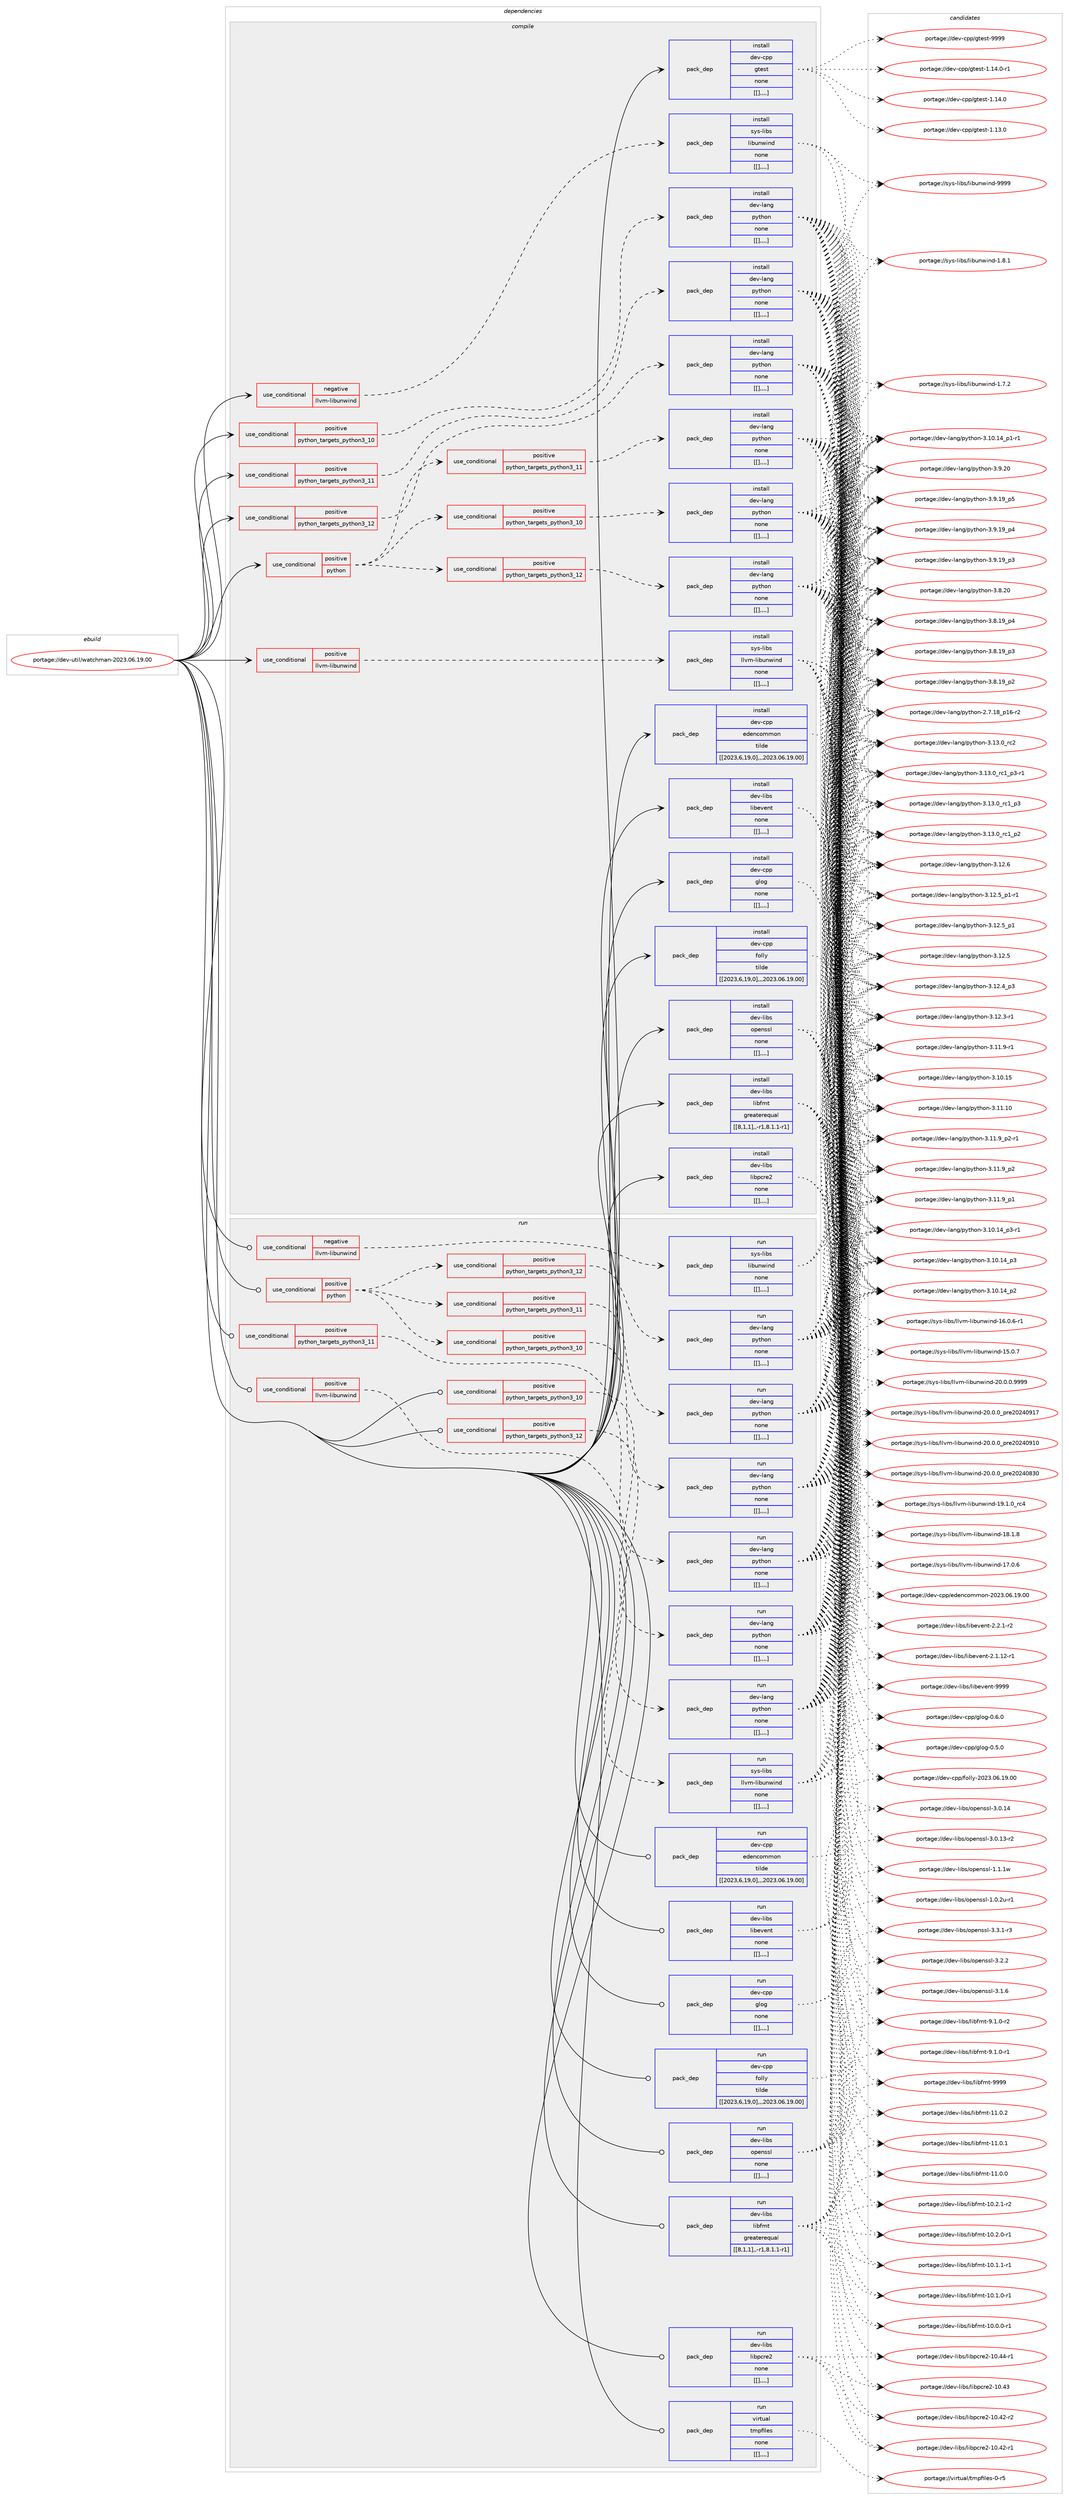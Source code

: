 digraph prolog {

# *************
# Graph options
# *************

newrank=true;
concentrate=true;
compound=true;
graph [rankdir=LR,fontname=Helvetica,fontsize=10,ranksep=1.5];#, ranksep=2.5, nodesep=0.2];
edge  [arrowhead=vee];
node  [fontname=Helvetica,fontsize=10];

# **********
# The ebuild
# **********

subgraph cluster_leftcol {
color=gray;
label=<<i>ebuild</i>>;
id [label="portage://dev-util/watchman-2023.06.19.00", color=red, width=4, href="../dev-util/watchman-2023.06.19.00.svg"];
}

# ****************
# The dependencies
# ****************

subgraph cluster_midcol {
color=gray;
label=<<i>dependencies</i>>;
subgraph cluster_compile {
fillcolor="#eeeeee";
style=filled;
label=<<i>compile</i>>;
subgraph cond63761 {
dependency224164 [label=<<TABLE BORDER="0" CELLBORDER="1" CELLSPACING="0" CELLPADDING="4"><TR><TD ROWSPAN="3" CELLPADDING="10">use_conditional</TD></TR><TR><TD>negative</TD></TR><TR><TD>llvm-libunwind</TD></TR></TABLE>>, shape=none, color=red];
subgraph pack158960 {
dependency224165 [label=<<TABLE BORDER="0" CELLBORDER="1" CELLSPACING="0" CELLPADDING="4" WIDTH="220"><TR><TD ROWSPAN="6" CELLPADDING="30">pack_dep</TD></TR><TR><TD WIDTH="110">install</TD></TR><TR><TD>sys-libs</TD></TR><TR><TD>libunwind</TD></TR><TR><TD>none</TD></TR><TR><TD>[[],,,,]</TD></TR></TABLE>>, shape=none, color=blue];
}
dependency224164:e -> dependency224165:w [weight=20,style="dashed",arrowhead="vee"];
}
id:e -> dependency224164:w [weight=20,style="solid",arrowhead="vee"];
subgraph cond63762 {
dependency224166 [label=<<TABLE BORDER="0" CELLBORDER="1" CELLSPACING="0" CELLPADDING="4"><TR><TD ROWSPAN="3" CELLPADDING="10">use_conditional</TD></TR><TR><TD>positive</TD></TR><TR><TD>llvm-libunwind</TD></TR></TABLE>>, shape=none, color=red];
subgraph pack158961 {
dependency224167 [label=<<TABLE BORDER="0" CELLBORDER="1" CELLSPACING="0" CELLPADDING="4" WIDTH="220"><TR><TD ROWSPAN="6" CELLPADDING="30">pack_dep</TD></TR><TR><TD WIDTH="110">install</TD></TR><TR><TD>sys-libs</TD></TR><TR><TD>llvm-libunwind</TD></TR><TR><TD>none</TD></TR><TR><TD>[[],,,,]</TD></TR></TABLE>>, shape=none, color=blue];
}
dependency224166:e -> dependency224167:w [weight=20,style="dashed",arrowhead="vee"];
}
id:e -> dependency224166:w [weight=20,style="solid",arrowhead="vee"];
subgraph cond63763 {
dependency224168 [label=<<TABLE BORDER="0" CELLBORDER="1" CELLSPACING="0" CELLPADDING="4"><TR><TD ROWSPAN="3" CELLPADDING="10">use_conditional</TD></TR><TR><TD>positive</TD></TR><TR><TD>python</TD></TR></TABLE>>, shape=none, color=red];
subgraph cond63764 {
dependency224169 [label=<<TABLE BORDER="0" CELLBORDER="1" CELLSPACING="0" CELLPADDING="4"><TR><TD ROWSPAN="3" CELLPADDING="10">use_conditional</TD></TR><TR><TD>positive</TD></TR><TR><TD>python_targets_python3_10</TD></TR></TABLE>>, shape=none, color=red];
subgraph pack158962 {
dependency224170 [label=<<TABLE BORDER="0" CELLBORDER="1" CELLSPACING="0" CELLPADDING="4" WIDTH="220"><TR><TD ROWSPAN="6" CELLPADDING="30">pack_dep</TD></TR><TR><TD WIDTH="110">install</TD></TR><TR><TD>dev-lang</TD></TR><TR><TD>python</TD></TR><TR><TD>none</TD></TR><TR><TD>[[],,,,]</TD></TR></TABLE>>, shape=none, color=blue];
}
dependency224169:e -> dependency224170:w [weight=20,style="dashed",arrowhead="vee"];
}
dependency224168:e -> dependency224169:w [weight=20,style="dashed",arrowhead="vee"];
subgraph cond63765 {
dependency224171 [label=<<TABLE BORDER="0" CELLBORDER="1" CELLSPACING="0" CELLPADDING="4"><TR><TD ROWSPAN="3" CELLPADDING="10">use_conditional</TD></TR><TR><TD>positive</TD></TR><TR><TD>python_targets_python3_11</TD></TR></TABLE>>, shape=none, color=red];
subgraph pack158963 {
dependency224172 [label=<<TABLE BORDER="0" CELLBORDER="1" CELLSPACING="0" CELLPADDING="4" WIDTH="220"><TR><TD ROWSPAN="6" CELLPADDING="30">pack_dep</TD></TR><TR><TD WIDTH="110">install</TD></TR><TR><TD>dev-lang</TD></TR><TR><TD>python</TD></TR><TR><TD>none</TD></TR><TR><TD>[[],,,,]</TD></TR></TABLE>>, shape=none, color=blue];
}
dependency224171:e -> dependency224172:w [weight=20,style="dashed",arrowhead="vee"];
}
dependency224168:e -> dependency224171:w [weight=20,style="dashed",arrowhead="vee"];
subgraph cond63766 {
dependency224173 [label=<<TABLE BORDER="0" CELLBORDER="1" CELLSPACING="0" CELLPADDING="4"><TR><TD ROWSPAN="3" CELLPADDING="10">use_conditional</TD></TR><TR><TD>positive</TD></TR><TR><TD>python_targets_python3_12</TD></TR></TABLE>>, shape=none, color=red];
subgraph pack158964 {
dependency224174 [label=<<TABLE BORDER="0" CELLBORDER="1" CELLSPACING="0" CELLPADDING="4" WIDTH="220"><TR><TD ROWSPAN="6" CELLPADDING="30">pack_dep</TD></TR><TR><TD WIDTH="110">install</TD></TR><TR><TD>dev-lang</TD></TR><TR><TD>python</TD></TR><TR><TD>none</TD></TR><TR><TD>[[],,,,]</TD></TR></TABLE>>, shape=none, color=blue];
}
dependency224173:e -> dependency224174:w [weight=20,style="dashed",arrowhead="vee"];
}
dependency224168:e -> dependency224173:w [weight=20,style="dashed",arrowhead="vee"];
}
id:e -> dependency224168:w [weight=20,style="solid",arrowhead="vee"];
subgraph cond63767 {
dependency224175 [label=<<TABLE BORDER="0" CELLBORDER="1" CELLSPACING="0" CELLPADDING="4"><TR><TD ROWSPAN="3" CELLPADDING="10">use_conditional</TD></TR><TR><TD>positive</TD></TR><TR><TD>python_targets_python3_10</TD></TR></TABLE>>, shape=none, color=red];
subgraph pack158965 {
dependency224176 [label=<<TABLE BORDER="0" CELLBORDER="1" CELLSPACING="0" CELLPADDING="4" WIDTH="220"><TR><TD ROWSPAN="6" CELLPADDING="30">pack_dep</TD></TR><TR><TD WIDTH="110">install</TD></TR><TR><TD>dev-lang</TD></TR><TR><TD>python</TD></TR><TR><TD>none</TD></TR><TR><TD>[[],,,,]</TD></TR></TABLE>>, shape=none, color=blue];
}
dependency224175:e -> dependency224176:w [weight=20,style="dashed",arrowhead="vee"];
}
id:e -> dependency224175:w [weight=20,style="solid",arrowhead="vee"];
subgraph cond63768 {
dependency224177 [label=<<TABLE BORDER="0" CELLBORDER="1" CELLSPACING="0" CELLPADDING="4"><TR><TD ROWSPAN="3" CELLPADDING="10">use_conditional</TD></TR><TR><TD>positive</TD></TR><TR><TD>python_targets_python3_11</TD></TR></TABLE>>, shape=none, color=red];
subgraph pack158966 {
dependency224178 [label=<<TABLE BORDER="0" CELLBORDER="1" CELLSPACING="0" CELLPADDING="4" WIDTH="220"><TR><TD ROWSPAN="6" CELLPADDING="30">pack_dep</TD></TR><TR><TD WIDTH="110">install</TD></TR><TR><TD>dev-lang</TD></TR><TR><TD>python</TD></TR><TR><TD>none</TD></TR><TR><TD>[[],,,,]</TD></TR></TABLE>>, shape=none, color=blue];
}
dependency224177:e -> dependency224178:w [weight=20,style="dashed",arrowhead="vee"];
}
id:e -> dependency224177:w [weight=20,style="solid",arrowhead="vee"];
subgraph cond63769 {
dependency224179 [label=<<TABLE BORDER="0" CELLBORDER="1" CELLSPACING="0" CELLPADDING="4"><TR><TD ROWSPAN="3" CELLPADDING="10">use_conditional</TD></TR><TR><TD>positive</TD></TR><TR><TD>python_targets_python3_12</TD></TR></TABLE>>, shape=none, color=red];
subgraph pack158967 {
dependency224180 [label=<<TABLE BORDER="0" CELLBORDER="1" CELLSPACING="0" CELLPADDING="4" WIDTH="220"><TR><TD ROWSPAN="6" CELLPADDING="30">pack_dep</TD></TR><TR><TD WIDTH="110">install</TD></TR><TR><TD>dev-lang</TD></TR><TR><TD>python</TD></TR><TR><TD>none</TD></TR><TR><TD>[[],,,,]</TD></TR></TABLE>>, shape=none, color=blue];
}
dependency224179:e -> dependency224180:w [weight=20,style="dashed",arrowhead="vee"];
}
id:e -> dependency224179:w [weight=20,style="solid",arrowhead="vee"];
subgraph pack158968 {
dependency224181 [label=<<TABLE BORDER="0" CELLBORDER="1" CELLSPACING="0" CELLPADDING="4" WIDTH="220"><TR><TD ROWSPAN="6" CELLPADDING="30">pack_dep</TD></TR><TR><TD WIDTH="110">install</TD></TR><TR><TD>dev-cpp</TD></TR><TR><TD>edencommon</TD></TR><TR><TD>tilde</TD></TR><TR><TD>[[2023,6,19,0],,,2023.06.19.00]</TD></TR></TABLE>>, shape=none, color=blue];
}
id:e -> dependency224181:w [weight=20,style="solid",arrowhead="vee"];
subgraph pack158969 {
dependency224182 [label=<<TABLE BORDER="0" CELLBORDER="1" CELLSPACING="0" CELLPADDING="4" WIDTH="220"><TR><TD ROWSPAN="6" CELLPADDING="30">pack_dep</TD></TR><TR><TD WIDTH="110">install</TD></TR><TR><TD>dev-cpp</TD></TR><TR><TD>folly</TD></TR><TR><TD>tilde</TD></TR><TR><TD>[[2023,6,19,0],,,2023.06.19.00]</TD></TR></TABLE>>, shape=none, color=blue];
}
id:e -> dependency224182:w [weight=20,style="solid",arrowhead="vee"];
subgraph pack158970 {
dependency224183 [label=<<TABLE BORDER="0" CELLBORDER="1" CELLSPACING="0" CELLPADDING="4" WIDTH="220"><TR><TD ROWSPAN="6" CELLPADDING="30">pack_dep</TD></TR><TR><TD WIDTH="110">install</TD></TR><TR><TD>dev-cpp</TD></TR><TR><TD>glog</TD></TR><TR><TD>none</TD></TR><TR><TD>[[],,,,]</TD></TR></TABLE>>, shape=none, color=blue];
}
id:e -> dependency224183:w [weight=20,style="solid",arrowhead="vee"];
subgraph pack158971 {
dependency224184 [label=<<TABLE BORDER="0" CELLBORDER="1" CELLSPACING="0" CELLPADDING="4" WIDTH="220"><TR><TD ROWSPAN="6" CELLPADDING="30">pack_dep</TD></TR><TR><TD WIDTH="110">install</TD></TR><TR><TD>dev-cpp</TD></TR><TR><TD>gtest</TD></TR><TR><TD>none</TD></TR><TR><TD>[[],,,,]</TD></TR></TABLE>>, shape=none, color=blue];
}
id:e -> dependency224184:w [weight=20,style="solid",arrowhead="vee"];
subgraph pack158972 {
dependency224185 [label=<<TABLE BORDER="0" CELLBORDER="1" CELLSPACING="0" CELLPADDING="4" WIDTH="220"><TR><TD ROWSPAN="6" CELLPADDING="30">pack_dep</TD></TR><TR><TD WIDTH="110">install</TD></TR><TR><TD>dev-libs</TD></TR><TR><TD>libevent</TD></TR><TR><TD>none</TD></TR><TR><TD>[[],,,,]</TD></TR></TABLE>>, shape=none, color=blue];
}
id:e -> dependency224185:w [weight=20,style="solid",arrowhead="vee"];
subgraph pack158973 {
dependency224186 [label=<<TABLE BORDER="0" CELLBORDER="1" CELLSPACING="0" CELLPADDING="4" WIDTH="220"><TR><TD ROWSPAN="6" CELLPADDING="30">pack_dep</TD></TR><TR><TD WIDTH="110">install</TD></TR><TR><TD>dev-libs</TD></TR><TR><TD>libfmt</TD></TR><TR><TD>greaterequal</TD></TR><TR><TD>[[8,1,1],,-r1,8.1.1-r1]</TD></TR></TABLE>>, shape=none, color=blue];
}
id:e -> dependency224186:w [weight=20,style="solid",arrowhead="vee"];
subgraph pack158974 {
dependency224187 [label=<<TABLE BORDER="0" CELLBORDER="1" CELLSPACING="0" CELLPADDING="4" WIDTH="220"><TR><TD ROWSPAN="6" CELLPADDING="30">pack_dep</TD></TR><TR><TD WIDTH="110">install</TD></TR><TR><TD>dev-libs</TD></TR><TR><TD>libpcre2</TD></TR><TR><TD>none</TD></TR><TR><TD>[[],,,,]</TD></TR></TABLE>>, shape=none, color=blue];
}
id:e -> dependency224187:w [weight=20,style="solid",arrowhead="vee"];
subgraph pack158975 {
dependency224188 [label=<<TABLE BORDER="0" CELLBORDER="1" CELLSPACING="0" CELLPADDING="4" WIDTH="220"><TR><TD ROWSPAN="6" CELLPADDING="30">pack_dep</TD></TR><TR><TD WIDTH="110">install</TD></TR><TR><TD>dev-libs</TD></TR><TR><TD>openssl</TD></TR><TR><TD>none</TD></TR><TR><TD>[[],,,,]</TD></TR></TABLE>>, shape=none, color=blue];
}
id:e -> dependency224188:w [weight=20,style="solid",arrowhead="vee"];
}
subgraph cluster_compileandrun {
fillcolor="#eeeeee";
style=filled;
label=<<i>compile and run</i>>;
}
subgraph cluster_run {
fillcolor="#eeeeee";
style=filled;
label=<<i>run</i>>;
subgraph cond63770 {
dependency224189 [label=<<TABLE BORDER="0" CELLBORDER="1" CELLSPACING="0" CELLPADDING="4"><TR><TD ROWSPAN="3" CELLPADDING="10">use_conditional</TD></TR><TR><TD>negative</TD></TR><TR><TD>llvm-libunwind</TD></TR></TABLE>>, shape=none, color=red];
subgraph pack158976 {
dependency224190 [label=<<TABLE BORDER="0" CELLBORDER="1" CELLSPACING="0" CELLPADDING="4" WIDTH="220"><TR><TD ROWSPAN="6" CELLPADDING="30">pack_dep</TD></TR><TR><TD WIDTH="110">run</TD></TR><TR><TD>sys-libs</TD></TR><TR><TD>libunwind</TD></TR><TR><TD>none</TD></TR><TR><TD>[[],,,,]</TD></TR></TABLE>>, shape=none, color=blue];
}
dependency224189:e -> dependency224190:w [weight=20,style="dashed",arrowhead="vee"];
}
id:e -> dependency224189:w [weight=20,style="solid",arrowhead="odot"];
subgraph cond63771 {
dependency224191 [label=<<TABLE BORDER="0" CELLBORDER="1" CELLSPACING="0" CELLPADDING="4"><TR><TD ROWSPAN="3" CELLPADDING="10">use_conditional</TD></TR><TR><TD>positive</TD></TR><TR><TD>llvm-libunwind</TD></TR></TABLE>>, shape=none, color=red];
subgraph pack158977 {
dependency224192 [label=<<TABLE BORDER="0" CELLBORDER="1" CELLSPACING="0" CELLPADDING="4" WIDTH="220"><TR><TD ROWSPAN="6" CELLPADDING="30">pack_dep</TD></TR><TR><TD WIDTH="110">run</TD></TR><TR><TD>sys-libs</TD></TR><TR><TD>llvm-libunwind</TD></TR><TR><TD>none</TD></TR><TR><TD>[[],,,,]</TD></TR></TABLE>>, shape=none, color=blue];
}
dependency224191:e -> dependency224192:w [weight=20,style="dashed",arrowhead="vee"];
}
id:e -> dependency224191:w [weight=20,style="solid",arrowhead="odot"];
subgraph cond63772 {
dependency224193 [label=<<TABLE BORDER="0" CELLBORDER="1" CELLSPACING="0" CELLPADDING="4"><TR><TD ROWSPAN="3" CELLPADDING="10">use_conditional</TD></TR><TR><TD>positive</TD></TR><TR><TD>python</TD></TR></TABLE>>, shape=none, color=red];
subgraph cond63773 {
dependency224194 [label=<<TABLE BORDER="0" CELLBORDER="1" CELLSPACING="0" CELLPADDING="4"><TR><TD ROWSPAN="3" CELLPADDING="10">use_conditional</TD></TR><TR><TD>positive</TD></TR><TR><TD>python_targets_python3_10</TD></TR></TABLE>>, shape=none, color=red];
subgraph pack158978 {
dependency224195 [label=<<TABLE BORDER="0" CELLBORDER="1" CELLSPACING="0" CELLPADDING="4" WIDTH="220"><TR><TD ROWSPAN="6" CELLPADDING="30">pack_dep</TD></TR><TR><TD WIDTH="110">run</TD></TR><TR><TD>dev-lang</TD></TR><TR><TD>python</TD></TR><TR><TD>none</TD></TR><TR><TD>[[],,,,]</TD></TR></TABLE>>, shape=none, color=blue];
}
dependency224194:e -> dependency224195:w [weight=20,style="dashed",arrowhead="vee"];
}
dependency224193:e -> dependency224194:w [weight=20,style="dashed",arrowhead="vee"];
subgraph cond63774 {
dependency224196 [label=<<TABLE BORDER="0" CELLBORDER="1" CELLSPACING="0" CELLPADDING="4"><TR><TD ROWSPAN="3" CELLPADDING="10">use_conditional</TD></TR><TR><TD>positive</TD></TR><TR><TD>python_targets_python3_11</TD></TR></TABLE>>, shape=none, color=red];
subgraph pack158979 {
dependency224197 [label=<<TABLE BORDER="0" CELLBORDER="1" CELLSPACING="0" CELLPADDING="4" WIDTH="220"><TR><TD ROWSPAN="6" CELLPADDING="30">pack_dep</TD></TR><TR><TD WIDTH="110">run</TD></TR><TR><TD>dev-lang</TD></TR><TR><TD>python</TD></TR><TR><TD>none</TD></TR><TR><TD>[[],,,,]</TD></TR></TABLE>>, shape=none, color=blue];
}
dependency224196:e -> dependency224197:w [weight=20,style="dashed",arrowhead="vee"];
}
dependency224193:e -> dependency224196:w [weight=20,style="dashed",arrowhead="vee"];
subgraph cond63775 {
dependency224198 [label=<<TABLE BORDER="0" CELLBORDER="1" CELLSPACING="0" CELLPADDING="4"><TR><TD ROWSPAN="3" CELLPADDING="10">use_conditional</TD></TR><TR><TD>positive</TD></TR><TR><TD>python_targets_python3_12</TD></TR></TABLE>>, shape=none, color=red];
subgraph pack158980 {
dependency224199 [label=<<TABLE BORDER="0" CELLBORDER="1" CELLSPACING="0" CELLPADDING="4" WIDTH="220"><TR><TD ROWSPAN="6" CELLPADDING="30">pack_dep</TD></TR><TR><TD WIDTH="110">run</TD></TR><TR><TD>dev-lang</TD></TR><TR><TD>python</TD></TR><TR><TD>none</TD></TR><TR><TD>[[],,,,]</TD></TR></TABLE>>, shape=none, color=blue];
}
dependency224198:e -> dependency224199:w [weight=20,style="dashed",arrowhead="vee"];
}
dependency224193:e -> dependency224198:w [weight=20,style="dashed",arrowhead="vee"];
}
id:e -> dependency224193:w [weight=20,style="solid",arrowhead="odot"];
subgraph cond63776 {
dependency224200 [label=<<TABLE BORDER="0" CELLBORDER="1" CELLSPACING="0" CELLPADDING="4"><TR><TD ROWSPAN="3" CELLPADDING="10">use_conditional</TD></TR><TR><TD>positive</TD></TR><TR><TD>python_targets_python3_10</TD></TR></TABLE>>, shape=none, color=red];
subgraph pack158981 {
dependency224201 [label=<<TABLE BORDER="0" CELLBORDER="1" CELLSPACING="0" CELLPADDING="4" WIDTH="220"><TR><TD ROWSPAN="6" CELLPADDING="30">pack_dep</TD></TR><TR><TD WIDTH="110">run</TD></TR><TR><TD>dev-lang</TD></TR><TR><TD>python</TD></TR><TR><TD>none</TD></TR><TR><TD>[[],,,,]</TD></TR></TABLE>>, shape=none, color=blue];
}
dependency224200:e -> dependency224201:w [weight=20,style="dashed",arrowhead="vee"];
}
id:e -> dependency224200:w [weight=20,style="solid",arrowhead="odot"];
subgraph cond63777 {
dependency224202 [label=<<TABLE BORDER="0" CELLBORDER="1" CELLSPACING="0" CELLPADDING="4"><TR><TD ROWSPAN="3" CELLPADDING="10">use_conditional</TD></TR><TR><TD>positive</TD></TR><TR><TD>python_targets_python3_11</TD></TR></TABLE>>, shape=none, color=red];
subgraph pack158982 {
dependency224203 [label=<<TABLE BORDER="0" CELLBORDER="1" CELLSPACING="0" CELLPADDING="4" WIDTH="220"><TR><TD ROWSPAN="6" CELLPADDING="30">pack_dep</TD></TR><TR><TD WIDTH="110">run</TD></TR><TR><TD>dev-lang</TD></TR><TR><TD>python</TD></TR><TR><TD>none</TD></TR><TR><TD>[[],,,,]</TD></TR></TABLE>>, shape=none, color=blue];
}
dependency224202:e -> dependency224203:w [weight=20,style="dashed",arrowhead="vee"];
}
id:e -> dependency224202:w [weight=20,style="solid",arrowhead="odot"];
subgraph cond63778 {
dependency224204 [label=<<TABLE BORDER="0" CELLBORDER="1" CELLSPACING="0" CELLPADDING="4"><TR><TD ROWSPAN="3" CELLPADDING="10">use_conditional</TD></TR><TR><TD>positive</TD></TR><TR><TD>python_targets_python3_12</TD></TR></TABLE>>, shape=none, color=red];
subgraph pack158983 {
dependency224205 [label=<<TABLE BORDER="0" CELLBORDER="1" CELLSPACING="0" CELLPADDING="4" WIDTH="220"><TR><TD ROWSPAN="6" CELLPADDING="30">pack_dep</TD></TR><TR><TD WIDTH="110">run</TD></TR><TR><TD>dev-lang</TD></TR><TR><TD>python</TD></TR><TR><TD>none</TD></TR><TR><TD>[[],,,,]</TD></TR></TABLE>>, shape=none, color=blue];
}
dependency224204:e -> dependency224205:w [weight=20,style="dashed",arrowhead="vee"];
}
id:e -> dependency224204:w [weight=20,style="solid",arrowhead="odot"];
subgraph pack158984 {
dependency224206 [label=<<TABLE BORDER="0" CELLBORDER="1" CELLSPACING="0" CELLPADDING="4" WIDTH="220"><TR><TD ROWSPAN="6" CELLPADDING="30">pack_dep</TD></TR><TR><TD WIDTH="110">run</TD></TR><TR><TD>dev-cpp</TD></TR><TR><TD>edencommon</TD></TR><TR><TD>tilde</TD></TR><TR><TD>[[2023,6,19,0],,,2023.06.19.00]</TD></TR></TABLE>>, shape=none, color=blue];
}
id:e -> dependency224206:w [weight=20,style="solid",arrowhead="odot"];
subgraph pack158985 {
dependency224207 [label=<<TABLE BORDER="0" CELLBORDER="1" CELLSPACING="0" CELLPADDING="4" WIDTH="220"><TR><TD ROWSPAN="6" CELLPADDING="30">pack_dep</TD></TR><TR><TD WIDTH="110">run</TD></TR><TR><TD>dev-cpp</TD></TR><TR><TD>folly</TD></TR><TR><TD>tilde</TD></TR><TR><TD>[[2023,6,19,0],,,2023.06.19.00]</TD></TR></TABLE>>, shape=none, color=blue];
}
id:e -> dependency224207:w [weight=20,style="solid",arrowhead="odot"];
subgraph pack158986 {
dependency224208 [label=<<TABLE BORDER="0" CELLBORDER="1" CELLSPACING="0" CELLPADDING="4" WIDTH="220"><TR><TD ROWSPAN="6" CELLPADDING="30">pack_dep</TD></TR><TR><TD WIDTH="110">run</TD></TR><TR><TD>dev-cpp</TD></TR><TR><TD>glog</TD></TR><TR><TD>none</TD></TR><TR><TD>[[],,,,]</TD></TR></TABLE>>, shape=none, color=blue];
}
id:e -> dependency224208:w [weight=20,style="solid",arrowhead="odot"];
subgraph pack158987 {
dependency224209 [label=<<TABLE BORDER="0" CELLBORDER="1" CELLSPACING="0" CELLPADDING="4" WIDTH="220"><TR><TD ROWSPAN="6" CELLPADDING="30">pack_dep</TD></TR><TR><TD WIDTH="110">run</TD></TR><TR><TD>dev-libs</TD></TR><TR><TD>libevent</TD></TR><TR><TD>none</TD></TR><TR><TD>[[],,,,]</TD></TR></TABLE>>, shape=none, color=blue];
}
id:e -> dependency224209:w [weight=20,style="solid",arrowhead="odot"];
subgraph pack158988 {
dependency224210 [label=<<TABLE BORDER="0" CELLBORDER="1" CELLSPACING="0" CELLPADDING="4" WIDTH="220"><TR><TD ROWSPAN="6" CELLPADDING="30">pack_dep</TD></TR><TR><TD WIDTH="110">run</TD></TR><TR><TD>dev-libs</TD></TR><TR><TD>libfmt</TD></TR><TR><TD>greaterequal</TD></TR><TR><TD>[[8,1,1],,-r1,8.1.1-r1]</TD></TR></TABLE>>, shape=none, color=blue];
}
id:e -> dependency224210:w [weight=20,style="solid",arrowhead="odot"];
subgraph pack158989 {
dependency224211 [label=<<TABLE BORDER="0" CELLBORDER="1" CELLSPACING="0" CELLPADDING="4" WIDTH="220"><TR><TD ROWSPAN="6" CELLPADDING="30">pack_dep</TD></TR><TR><TD WIDTH="110">run</TD></TR><TR><TD>dev-libs</TD></TR><TR><TD>libpcre2</TD></TR><TR><TD>none</TD></TR><TR><TD>[[],,,,]</TD></TR></TABLE>>, shape=none, color=blue];
}
id:e -> dependency224211:w [weight=20,style="solid",arrowhead="odot"];
subgraph pack158990 {
dependency224212 [label=<<TABLE BORDER="0" CELLBORDER="1" CELLSPACING="0" CELLPADDING="4" WIDTH="220"><TR><TD ROWSPAN="6" CELLPADDING="30">pack_dep</TD></TR><TR><TD WIDTH="110">run</TD></TR><TR><TD>dev-libs</TD></TR><TR><TD>openssl</TD></TR><TR><TD>none</TD></TR><TR><TD>[[],,,,]</TD></TR></TABLE>>, shape=none, color=blue];
}
id:e -> dependency224212:w [weight=20,style="solid",arrowhead="odot"];
subgraph pack158991 {
dependency224213 [label=<<TABLE BORDER="0" CELLBORDER="1" CELLSPACING="0" CELLPADDING="4" WIDTH="220"><TR><TD ROWSPAN="6" CELLPADDING="30">pack_dep</TD></TR><TR><TD WIDTH="110">run</TD></TR><TR><TD>virtual</TD></TR><TR><TD>tmpfiles</TD></TR><TR><TD>none</TD></TR><TR><TD>[[],,,,]</TD></TR></TABLE>>, shape=none, color=blue];
}
id:e -> dependency224213:w [weight=20,style="solid",arrowhead="odot"];
}
}

# **************
# The candidates
# **************

subgraph cluster_choices {
rank=same;
color=gray;
label=<<i>candidates</i>>;

subgraph choice158960 {
color=black;
nodesep=1;
choice115121115451081059811547108105981171101191051101004557575757 [label="portage://sys-libs/libunwind-9999", color=red, width=4,href="../sys-libs/libunwind-9999.svg"];
choice11512111545108105981154710810598117110119105110100454946564649 [label="portage://sys-libs/libunwind-1.8.1", color=red, width=4,href="../sys-libs/libunwind-1.8.1.svg"];
choice11512111545108105981154710810598117110119105110100454946554650 [label="portage://sys-libs/libunwind-1.7.2", color=red, width=4,href="../sys-libs/libunwind-1.7.2.svg"];
dependency224165:e -> choice115121115451081059811547108105981171101191051101004557575757:w [style=dotted,weight="100"];
dependency224165:e -> choice11512111545108105981154710810598117110119105110100454946564649:w [style=dotted,weight="100"];
dependency224165:e -> choice11512111545108105981154710810598117110119105110100454946554650:w [style=dotted,weight="100"];
}
subgraph choice158961 {
color=black;
nodesep=1;
choice1151211154510810598115471081081181094510810598117110119105110100455048464846484657575757 [label="portage://sys-libs/llvm-libunwind-20.0.0.9999", color=red, width=4,href="../sys-libs/llvm-libunwind-20.0.0.9999.svg"];
choice115121115451081059811547108108118109451081059811711011910511010045504846484648951121141015048505248574955 [label="portage://sys-libs/llvm-libunwind-20.0.0_pre20240917", color=red, width=4,href="../sys-libs/llvm-libunwind-20.0.0_pre20240917.svg"];
choice115121115451081059811547108108118109451081059811711011910511010045504846484648951121141015048505248574948 [label="portage://sys-libs/llvm-libunwind-20.0.0_pre20240910", color=red, width=4,href="../sys-libs/llvm-libunwind-20.0.0_pre20240910.svg"];
choice115121115451081059811547108108118109451081059811711011910511010045504846484648951121141015048505248565148 [label="portage://sys-libs/llvm-libunwind-20.0.0_pre20240830", color=red, width=4,href="../sys-libs/llvm-libunwind-20.0.0_pre20240830.svg"];
choice115121115451081059811547108108118109451081059811711011910511010045495746494648951149952 [label="portage://sys-libs/llvm-libunwind-19.1.0_rc4", color=red, width=4,href="../sys-libs/llvm-libunwind-19.1.0_rc4.svg"];
choice115121115451081059811547108108118109451081059811711011910511010045495646494656 [label="portage://sys-libs/llvm-libunwind-18.1.8", color=red, width=4,href="../sys-libs/llvm-libunwind-18.1.8.svg"];
choice115121115451081059811547108108118109451081059811711011910511010045495546484654 [label="portage://sys-libs/llvm-libunwind-17.0.6", color=red, width=4,href="../sys-libs/llvm-libunwind-17.0.6.svg"];
choice1151211154510810598115471081081181094510810598117110119105110100454954464846544511449 [label="portage://sys-libs/llvm-libunwind-16.0.6-r1", color=red, width=4,href="../sys-libs/llvm-libunwind-16.0.6-r1.svg"];
choice115121115451081059811547108108118109451081059811711011910511010045495346484655 [label="portage://sys-libs/llvm-libunwind-15.0.7", color=red, width=4,href="../sys-libs/llvm-libunwind-15.0.7.svg"];
dependency224167:e -> choice1151211154510810598115471081081181094510810598117110119105110100455048464846484657575757:w [style=dotted,weight="100"];
dependency224167:e -> choice115121115451081059811547108108118109451081059811711011910511010045504846484648951121141015048505248574955:w [style=dotted,weight="100"];
dependency224167:e -> choice115121115451081059811547108108118109451081059811711011910511010045504846484648951121141015048505248574948:w [style=dotted,weight="100"];
dependency224167:e -> choice115121115451081059811547108108118109451081059811711011910511010045504846484648951121141015048505248565148:w [style=dotted,weight="100"];
dependency224167:e -> choice115121115451081059811547108108118109451081059811711011910511010045495746494648951149952:w [style=dotted,weight="100"];
dependency224167:e -> choice115121115451081059811547108108118109451081059811711011910511010045495646494656:w [style=dotted,weight="100"];
dependency224167:e -> choice115121115451081059811547108108118109451081059811711011910511010045495546484654:w [style=dotted,weight="100"];
dependency224167:e -> choice1151211154510810598115471081081181094510810598117110119105110100454954464846544511449:w [style=dotted,weight="100"];
dependency224167:e -> choice115121115451081059811547108108118109451081059811711011910511010045495346484655:w [style=dotted,weight="100"];
}
subgraph choice158962 {
color=black;
nodesep=1;
choice10010111845108971101034711212111610411111045514649514648951149950 [label="portage://dev-lang/python-3.13.0_rc2", color=red, width=4,href="../dev-lang/python-3.13.0_rc2.svg"];
choice1001011184510897110103471121211161041111104551464951464895114994995112514511449 [label="portage://dev-lang/python-3.13.0_rc1_p3-r1", color=red, width=4,href="../dev-lang/python-3.13.0_rc1_p3-r1.svg"];
choice100101118451089711010347112121116104111110455146495146489511499499511251 [label="portage://dev-lang/python-3.13.0_rc1_p3", color=red, width=4,href="../dev-lang/python-3.13.0_rc1_p3.svg"];
choice100101118451089711010347112121116104111110455146495146489511499499511250 [label="portage://dev-lang/python-3.13.0_rc1_p2", color=red, width=4,href="../dev-lang/python-3.13.0_rc1_p2.svg"];
choice10010111845108971101034711212111610411111045514649504654 [label="portage://dev-lang/python-3.12.6", color=red, width=4,href="../dev-lang/python-3.12.6.svg"];
choice1001011184510897110103471121211161041111104551464950465395112494511449 [label="portage://dev-lang/python-3.12.5_p1-r1", color=red, width=4,href="../dev-lang/python-3.12.5_p1-r1.svg"];
choice100101118451089711010347112121116104111110455146495046539511249 [label="portage://dev-lang/python-3.12.5_p1", color=red, width=4,href="../dev-lang/python-3.12.5_p1.svg"];
choice10010111845108971101034711212111610411111045514649504653 [label="portage://dev-lang/python-3.12.5", color=red, width=4,href="../dev-lang/python-3.12.5.svg"];
choice100101118451089711010347112121116104111110455146495046529511251 [label="portage://dev-lang/python-3.12.4_p3", color=red, width=4,href="../dev-lang/python-3.12.4_p3.svg"];
choice100101118451089711010347112121116104111110455146495046514511449 [label="portage://dev-lang/python-3.12.3-r1", color=red, width=4,href="../dev-lang/python-3.12.3-r1.svg"];
choice1001011184510897110103471121211161041111104551464949464948 [label="portage://dev-lang/python-3.11.10", color=red, width=4,href="../dev-lang/python-3.11.10.svg"];
choice1001011184510897110103471121211161041111104551464949465795112504511449 [label="portage://dev-lang/python-3.11.9_p2-r1", color=red, width=4,href="../dev-lang/python-3.11.9_p2-r1.svg"];
choice100101118451089711010347112121116104111110455146494946579511250 [label="portage://dev-lang/python-3.11.9_p2", color=red, width=4,href="../dev-lang/python-3.11.9_p2.svg"];
choice100101118451089711010347112121116104111110455146494946579511249 [label="portage://dev-lang/python-3.11.9_p1", color=red, width=4,href="../dev-lang/python-3.11.9_p1.svg"];
choice100101118451089711010347112121116104111110455146494946574511449 [label="portage://dev-lang/python-3.11.9-r1", color=red, width=4,href="../dev-lang/python-3.11.9-r1.svg"];
choice1001011184510897110103471121211161041111104551464948464953 [label="portage://dev-lang/python-3.10.15", color=red, width=4,href="../dev-lang/python-3.10.15.svg"];
choice100101118451089711010347112121116104111110455146494846495295112514511449 [label="portage://dev-lang/python-3.10.14_p3-r1", color=red, width=4,href="../dev-lang/python-3.10.14_p3-r1.svg"];
choice10010111845108971101034711212111610411111045514649484649529511251 [label="portage://dev-lang/python-3.10.14_p3", color=red, width=4,href="../dev-lang/python-3.10.14_p3.svg"];
choice10010111845108971101034711212111610411111045514649484649529511250 [label="portage://dev-lang/python-3.10.14_p2", color=red, width=4,href="../dev-lang/python-3.10.14_p2.svg"];
choice100101118451089711010347112121116104111110455146494846495295112494511449 [label="portage://dev-lang/python-3.10.14_p1-r1", color=red, width=4,href="../dev-lang/python-3.10.14_p1-r1.svg"];
choice10010111845108971101034711212111610411111045514657465048 [label="portage://dev-lang/python-3.9.20", color=red, width=4,href="../dev-lang/python-3.9.20.svg"];
choice100101118451089711010347112121116104111110455146574649579511253 [label="portage://dev-lang/python-3.9.19_p5", color=red, width=4,href="../dev-lang/python-3.9.19_p5.svg"];
choice100101118451089711010347112121116104111110455146574649579511252 [label="portage://dev-lang/python-3.9.19_p4", color=red, width=4,href="../dev-lang/python-3.9.19_p4.svg"];
choice100101118451089711010347112121116104111110455146574649579511251 [label="portage://dev-lang/python-3.9.19_p3", color=red, width=4,href="../dev-lang/python-3.9.19_p3.svg"];
choice10010111845108971101034711212111610411111045514656465048 [label="portage://dev-lang/python-3.8.20", color=red, width=4,href="../dev-lang/python-3.8.20.svg"];
choice100101118451089711010347112121116104111110455146564649579511252 [label="portage://dev-lang/python-3.8.19_p4", color=red, width=4,href="../dev-lang/python-3.8.19_p4.svg"];
choice100101118451089711010347112121116104111110455146564649579511251 [label="portage://dev-lang/python-3.8.19_p3", color=red, width=4,href="../dev-lang/python-3.8.19_p3.svg"];
choice100101118451089711010347112121116104111110455146564649579511250 [label="portage://dev-lang/python-3.8.19_p2", color=red, width=4,href="../dev-lang/python-3.8.19_p2.svg"];
choice100101118451089711010347112121116104111110455046554649569511249544511450 [label="portage://dev-lang/python-2.7.18_p16-r2", color=red, width=4,href="../dev-lang/python-2.7.18_p16-r2.svg"];
dependency224170:e -> choice10010111845108971101034711212111610411111045514649514648951149950:w [style=dotted,weight="100"];
dependency224170:e -> choice1001011184510897110103471121211161041111104551464951464895114994995112514511449:w [style=dotted,weight="100"];
dependency224170:e -> choice100101118451089711010347112121116104111110455146495146489511499499511251:w [style=dotted,weight="100"];
dependency224170:e -> choice100101118451089711010347112121116104111110455146495146489511499499511250:w [style=dotted,weight="100"];
dependency224170:e -> choice10010111845108971101034711212111610411111045514649504654:w [style=dotted,weight="100"];
dependency224170:e -> choice1001011184510897110103471121211161041111104551464950465395112494511449:w [style=dotted,weight="100"];
dependency224170:e -> choice100101118451089711010347112121116104111110455146495046539511249:w [style=dotted,weight="100"];
dependency224170:e -> choice10010111845108971101034711212111610411111045514649504653:w [style=dotted,weight="100"];
dependency224170:e -> choice100101118451089711010347112121116104111110455146495046529511251:w [style=dotted,weight="100"];
dependency224170:e -> choice100101118451089711010347112121116104111110455146495046514511449:w [style=dotted,weight="100"];
dependency224170:e -> choice1001011184510897110103471121211161041111104551464949464948:w [style=dotted,weight="100"];
dependency224170:e -> choice1001011184510897110103471121211161041111104551464949465795112504511449:w [style=dotted,weight="100"];
dependency224170:e -> choice100101118451089711010347112121116104111110455146494946579511250:w [style=dotted,weight="100"];
dependency224170:e -> choice100101118451089711010347112121116104111110455146494946579511249:w [style=dotted,weight="100"];
dependency224170:e -> choice100101118451089711010347112121116104111110455146494946574511449:w [style=dotted,weight="100"];
dependency224170:e -> choice1001011184510897110103471121211161041111104551464948464953:w [style=dotted,weight="100"];
dependency224170:e -> choice100101118451089711010347112121116104111110455146494846495295112514511449:w [style=dotted,weight="100"];
dependency224170:e -> choice10010111845108971101034711212111610411111045514649484649529511251:w [style=dotted,weight="100"];
dependency224170:e -> choice10010111845108971101034711212111610411111045514649484649529511250:w [style=dotted,weight="100"];
dependency224170:e -> choice100101118451089711010347112121116104111110455146494846495295112494511449:w [style=dotted,weight="100"];
dependency224170:e -> choice10010111845108971101034711212111610411111045514657465048:w [style=dotted,weight="100"];
dependency224170:e -> choice100101118451089711010347112121116104111110455146574649579511253:w [style=dotted,weight="100"];
dependency224170:e -> choice100101118451089711010347112121116104111110455146574649579511252:w [style=dotted,weight="100"];
dependency224170:e -> choice100101118451089711010347112121116104111110455146574649579511251:w [style=dotted,weight="100"];
dependency224170:e -> choice10010111845108971101034711212111610411111045514656465048:w [style=dotted,weight="100"];
dependency224170:e -> choice100101118451089711010347112121116104111110455146564649579511252:w [style=dotted,weight="100"];
dependency224170:e -> choice100101118451089711010347112121116104111110455146564649579511251:w [style=dotted,weight="100"];
dependency224170:e -> choice100101118451089711010347112121116104111110455146564649579511250:w [style=dotted,weight="100"];
dependency224170:e -> choice100101118451089711010347112121116104111110455046554649569511249544511450:w [style=dotted,weight="100"];
}
subgraph choice158963 {
color=black;
nodesep=1;
choice10010111845108971101034711212111610411111045514649514648951149950 [label="portage://dev-lang/python-3.13.0_rc2", color=red, width=4,href="../dev-lang/python-3.13.0_rc2.svg"];
choice1001011184510897110103471121211161041111104551464951464895114994995112514511449 [label="portage://dev-lang/python-3.13.0_rc1_p3-r1", color=red, width=4,href="../dev-lang/python-3.13.0_rc1_p3-r1.svg"];
choice100101118451089711010347112121116104111110455146495146489511499499511251 [label="portage://dev-lang/python-3.13.0_rc1_p3", color=red, width=4,href="../dev-lang/python-3.13.0_rc1_p3.svg"];
choice100101118451089711010347112121116104111110455146495146489511499499511250 [label="portage://dev-lang/python-3.13.0_rc1_p2", color=red, width=4,href="../dev-lang/python-3.13.0_rc1_p2.svg"];
choice10010111845108971101034711212111610411111045514649504654 [label="portage://dev-lang/python-3.12.6", color=red, width=4,href="../dev-lang/python-3.12.6.svg"];
choice1001011184510897110103471121211161041111104551464950465395112494511449 [label="portage://dev-lang/python-3.12.5_p1-r1", color=red, width=4,href="../dev-lang/python-3.12.5_p1-r1.svg"];
choice100101118451089711010347112121116104111110455146495046539511249 [label="portage://dev-lang/python-3.12.5_p1", color=red, width=4,href="../dev-lang/python-3.12.5_p1.svg"];
choice10010111845108971101034711212111610411111045514649504653 [label="portage://dev-lang/python-3.12.5", color=red, width=4,href="../dev-lang/python-3.12.5.svg"];
choice100101118451089711010347112121116104111110455146495046529511251 [label="portage://dev-lang/python-3.12.4_p3", color=red, width=4,href="../dev-lang/python-3.12.4_p3.svg"];
choice100101118451089711010347112121116104111110455146495046514511449 [label="portage://dev-lang/python-3.12.3-r1", color=red, width=4,href="../dev-lang/python-3.12.3-r1.svg"];
choice1001011184510897110103471121211161041111104551464949464948 [label="portage://dev-lang/python-3.11.10", color=red, width=4,href="../dev-lang/python-3.11.10.svg"];
choice1001011184510897110103471121211161041111104551464949465795112504511449 [label="portage://dev-lang/python-3.11.9_p2-r1", color=red, width=4,href="../dev-lang/python-3.11.9_p2-r1.svg"];
choice100101118451089711010347112121116104111110455146494946579511250 [label="portage://dev-lang/python-3.11.9_p2", color=red, width=4,href="../dev-lang/python-3.11.9_p2.svg"];
choice100101118451089711010347112121116104111110455146494946579511249 [label="portage://dev-lang/python-3.11.9_p1", color=red, width=4,href="../dev-lang/python-3.11.9_p1.svg"];
choice100101118451089711010347112121116104111110455146494946574511449 [label="portage://dev-lang/python-3.11.9-r1", color=red, width=4,href="../dev-lang/python-3.11.9-r1.svg"];
choice1001011184510897110103471121211161041111104551464948464953 [label="portage://dev-lang/python-3.10.15", color=red, width=4,href="../dev-lang/python-3.10.15.svg"];
choice100101118451089711010347112121116104111110455146494846495295112514511449 [label="portage://dev-lang/python-3.10.14_p3-r1", color=red, width=4,href="../dev-lang/python-3.10.14_p3-r1.svg"];
choice10010111845108971101034711212111610411111045514649484649529511251 [label="portage://dev-lang/python-3.10.14_p3", color=red, width=4,href="../dev-lang/python-3.10.14_p3.svg"];
choice10010111845108971101034711212111610411111045514649484649529511250 [label="portage://dev-lang/python-3.10.14_p2", color=red, width=4,href="../dev-lang/python-3.10.14_p2.svg"];
choice100101118451089711010347112121116104111110455146494846495295112494511449 [label="portage://dev-lang/python-3.10.14_p1-r1", color=red, width=4,href="../dev-lang/python-3.10.14_p1-r1.svg"];
choice10010111845108971101034711212111610411111045514657465048 [label="portage://dev-lang/python-3.9.20", color=red, width=4,href="../dev-lang/python-3.9.20.svg"];
choice100101118451089711010347112121116104111110455146574649579511253 [label="portage://dev-lang/python-3.9.19_p5", color=red, width=4,href="../dev-lang/python-3.9.19_p5.svg"];
choice100101118451089711010347112121116104111110455146574649579511252 [label="portage://dev-lang/python-3.9.19_p4", color=red, width=4,href="../dev-lang/python-3.9.19_p4.svg"];
choice100101118451089711010347112121116104111110455146574649579511251 [label="portage://dev-lang/python-3.9.19_p3", color=red, width=4,href="../dev-lang/python-3.9.19_p3.svg"];
choice10010111845108971101034711212111610411111045514656465048 [label="portage://dev-lang/python-3.8.20", color=red, width=4,href="../dev-lang/python-3.8.20.svg"];
choice100101118451089711010347112121116104111110455146564649579511252 [label="portage://dev-lang/python-3.8.19_p4", color=red, width=4,href="../dev-lang/python-3.8.19_p4.svg"];
choice100101118451089711010347112121116104111110455146564649579511251 [label="portage://dev-lang/python-3.8.19_p3", color=red, width=4,href="../dev-lang/python-3.8.19_p3.svg"];
choice100101118451089711010347112121116104111110455146564649579511250 [label="portage://dev-lang/python-3.8.19_p2", color=red, width=4,href="../dev-lang/python-3.8.19_p2.svg"];
choice100101118451089711010347112121116104111110455046554649569511249544511450 [label="portage://dev-lang/python-2.7.18_p16-r2", color=red, width=4,href="../dev-lang/python-2.7.18_p16-r2.svg"];
dependency224172:e -> choice10010111845108971101034711212111610411111045514649514648951149950:w [style=dotted,weight="100"];
dependency224172:e -> choice1001011184510897110103471121211161041111104551464951464895114994995112514511449:w [style=dotted,weight="100"];
dependency224172:e -> choice100101118451089711010347112121116104111110455146495146489511499499511251:w [style=dotted,weight="100"];
dependency224172:e -> choice100101118451089711010347112121116104111110455146495146489511499499511250:w [style=dotted,weight="100"];
dependency224172:e -> choice10010111845108971101034711212111610411111045514649504654:w [style=dotted,weight="100"];
dependency224172:e -> choice1001011184510897110103471121211161041111104551464950465395112494511449:w [style=dotted,weight="100"];
dependency224172:e -> choice100101118451089711010347112121116104111110455146495046539511249:w [style=dotted,weight="100"];
dependency224172:e -> choice10010111845108971101034711212111610411111045514649504653:w [style=dotted,weight="100"];
dependency224172:e -> choice100101118451089711010347112121116104111110455146495046529511251:w [style=dotted,weight="100"];
dependency224172:e -> choice100101118451089711010347112121116104111110455146495046514511449:w [style=dotted,weight="100"];
dependency224172:e -> choice1001011184510897110103471121211161041111104551464949464948:w [style=dotted,weight="100"];
dependency224172:e -> choice1001011184510897110103471121211161041111104551464949465795112504511449:w [style=dotted,weight="100"];
dependency224172:e -> choice100101118451089711010347112121116104111110455146494946579511250:w [style=dotted,weight="100"];
dependency224172:e -> choice100101118451089711010347112121116104111110455146494946579511249:w [style=dotted,weight="100"];
dependency224172:e -> choice100101118451089711010347112121116104111110455146494946574511449:w [style=dotted,weight="100"];
dependency224172:e -> choice1001011184510897110103471121211161041111104551464948464953:w [style=dotted,weight="100"];
dependency224172:e -> choice100101118451089711010347112121116104111110455146494846495295112514511449:w [style=dotted,weight="100"];
dependency224172:e -> choice10010111845108971101034711212111610411111045514649484649529511251:w [style=dotted,weight="100"];
dependency224172:e -> choice10010111845108971101034711212111610411111045514649484649529511250:w [style=dotted,weight="100"];
dependency224172:e -> choice100101118451089711010347112121116104111110455146494846495295112494511449:w [style=dotted,weight="100"];
dependency224172:e -> choice10010111845108971101034711212111610411111045514657465048:w [style=dotted,weight="100"];
dependency224172:e -> choice100101118451089711010347112121116104111110455146574649579511253:w [style=dotted,weight="100"];
dependency224172:e -> choice100101118451089711010347112121116104111110455146574649579511252:w [style=dotted,weight="100"];
dependency224172:e -> choice100101118451089711010347112121116104111110455146574649579511251:w [style=dotted,weight="100"];
dependency224172:e -> choice10010111845108971101034711212111610411111045514656465048:w [style=dotted,weight="100"];
dependency224172:e -> choice100101118451089711010347112121116104111110455146564649579511252:w [style=dotted,weight="100"];
dependency224172:e -> choice100101118451089711010347112121116104111110455146564649579511251:w [style=dotted,weight="100"];
dependency224172:e -> choice100101118451089711010347112121116104111110455146564649579511250:w [style=dotted,weight="100"];
dependency224172:e -> choice100101118451089711010347112121116104111110455046554649569511249544511450:w [style=dotted,weight="100"];
}
subgraph choice158964 {
color=black;
nodesep=1;
choice10010111845108971101034711212111610411111045514649514648951149950 [label="portage://dev-lang/python-3.13.0_rc2", color=red, width=4,href="../dev-lang/python-3.13.0_rc2.svg"];
choice1001011184510897110103471121211161041111104551464951464895114994995112514511449 [label="portage://dev-lang/python-3.13.0_rc1_p3-r1", color=red, width=4,href="../dev-lang/python-3.13.0_rc1_p3-r1.svg"];
choice100101118451089711010347112121116104111110455146495146489511499499511251 [label="portage://dev-lang/python-3.13.0_rc1_p3", color=red, width=4,href="../dev-lang/python-3.13.0_rc1_p3.svg"];
choice100101118451089711010347112121116104111110455146495146489511499499511250 [label="portage://dev-lang/python-3.13.0_rc1_p2", color=red, width=4,href="../dev-lang/python-3.13.0_rc1_p2.svg"];
choice10010111845108971101034711212111610411111045514649504654 [label="portage://dev-lang/python-3.12.6", color=red, width=4,href="../dev-lang/python-3.12.6.svg"];
choice1001011184510897110103471121211161041111104551464950465395112494511449 [label="portage://dev-lang/python-3.12.5_p1-r1", color=red, width=4,href="../dev-lang/python-3.12.5_p1-r1.svg"];
choice100101118451089711010347112121116104111110455146495046539511249 [label="portage://dev-lang/python-3.12.5_p1", color=red, width=4,href="../dev-lang/python-3.12.5_p1.svg"];
choice10010111845108971101034711212111610411111045514649504653 [label="portage://dev-lang/python-3.12.5", color=red, width=4,href="../dev-lang/python-3.12.5.svg"];
choice100101118451089711010347112121116104111110455146495046529511251 [label="portage://dev-lang/python-3.12.4_p3", color=red, width=4,href="../dev-lang/python-3.12.4_p3.svg"];
choice100101118451089711010347112121116104111110455146495046514511449 [label="portage://dev-lang/python-3.12.3-r1", color=red, width=4,href="../dev-lang/python-3.12.3-r1.svg"];
choice1001011184510897110103471121211161041111104551464949464948 [label="portage://dev-lang/python-3.11.10", color=red, width=4,href="../dev-lang/python-3.11.10.svg"];
choice1001011184510897110103471121211161041111104551464949465795112504511449 [label="portage://dev-lang/python-3.11.9_p2-r1", color=red, width=4,href="../dev-lang/python-3.11.9_p2-r1.svg"];
choice100101118451089711010347112121116104111110455146494946579511250 [label="portage://dev-lang/python-3.11.9_p2", color=red, width=4,href="../dev-lang/python-3.11.9_p2.svg"];
choice100101118451089711010347112121116104111110455146494946579511249 [label="portage://dev-lang/python-3.11.9_p1", color=red, width=4,href="../dev-lang/python-3.11.9_p1.svg"];
choice100101118451089711010347112121116104111110455146494946574511449 [label="portage://dev-lang/python-3.11.9-r1", color=red, width=4,href="../dev-lang/python-3.11.9-r1.svg"];
choice1001011184510897110103471121211161041111104551464948464953 [label="portage://dev-lang/python-3.10.15", color=red, width=4,href="../dev-lang/python-3.10.15.svg"];
choice100101118451089711010347112121116104111110455146494846495295112514511449 [label="portage://dev-lang/python-3.10.14_p3-r1", color=red, width=4,href="../dev-lang/python-3.10.14_p3-r1.svg"];
choice10010111845108971101034711212111610411111045514649484649529511251 [label="portage://dev-lang/python-3.10.14_p3", color=red, width=4,href="../dev-lang/python-3.10.14_p3.svg"];
choice10010111845108971101034711212111610411111045514649484649529511250 [label="portage://dev-lang/python-3.10.14_p2", color=red, width=4,href="../dev-lang/python-3.10.14_p2.svg"];
choice100101118451089711010347112121116104111110455146494846495295112494511449 [label="portage://dev-lang/python-3.10.14_p1-r1", color=red, width=4,href="../dev-lang/python-3.10.14_p1-r1.svg"];
choice10010111845108971101034711212111610411111045514657465048 [label="portage://dev-lang/python-3.9.20", color=red, width=4,href="../dev-lang/python-3.9.20.svg"];
choice100101118451089711010347112121116104111110455146574649579511253 [label="portage://dev-lang/python-3.9.19_p5", color=red, width=4,href="../dev-lang/python-3.9.19_p5.svg"];
choice100101118451089711010347112121116104111110455146574649579511252 [label="portage://dev-lang/python-3.9.19_p4", color=red, width=4,href="../dev-lang/python-3.9.19_p4.svg"];
choice100101118451089711010347112121116104111110455146574649579511251 [label="portage://dev-lang/python-3.9.19_p3", color=red, width=4,href="../dev-lang/python-3.9.19_p3.svg"];
choice10010111845108971101034711212111610411111045514656465048 [label="portage://dev-lang/python-3.8.20", color=red, width=4,href="../dev-lang/python-3.8.20.svg"];
choice100101118451089711010347112121116104111110455146564649579511252 [label="portage://dev-lang/python-3.8.19_p4", color=red, width=4,href="../dev-lang/python-3.8.19_p4.svg"];
choice100101118451089711010347112121116104111110455146564649579511251 [label="portage://dev-lang/python-3.8.19_p3", color=red, width=4,href="../dev-lang/python-3.8.19_p3.svg"];
choice100101118451089711010347112121116104111110455146564649579511250 [label="portage://dev-lang/python-3.8.19_p2", color=red, width=4,href="../dev-lang/python-3.8.19_p2.svg"];
choice100101118451089711010347112121116104111110455046554649569511249544511450 [label="portage://dev-lang/python-2.7.18_p16-r2", color=red, width=4,href="../dev-lang/python-2.7.18_p16-r2.svg"];
dependency224174:e -> choice10010111845108971101034711212111610411111045514649514648951149950:w [style=dotted,weight="100"];
dependency224174:e -> choice1001011184510897110103471121211161041111104551464951464895114994995112514511449:w [style=dotted,weight="100"];
dependency224174:e -> choice100101118451089711010347112121116104111110455146495146489511499499511251:w [style=dotted,weight="100"];
dependency224174:e -> choice100101118451089711010347112121116104111110455146495146489511499499511250:w [style=dotted,weight="100"];
dependency224174:e -> choice10010111845108971101034711212111610411111045514649504654:w [style=dotted,weight="100"];
dependency224174:e -> choice1001011184510897110103471121211161041111104551464950465395112494511449:w [style=dotted,weight="100"];
dependency224174:e -> choice100101118451089711010347112121116104111110455146495046539511249:w [style=dotted,weight="100"];
dependency224174:e -> choice10010111845108971101034711212111610411111045514649504653:w [style=dotted,weight="100"];
dependency224174:e -> choice100101118451089711010347112121116104111110455146495046529511251:w [style=dotted,weight="100"];
dependency224174:e -> choice100101118451089711010347112121116104111110455146495046514511449:w [style=dotted,weight="100"];
dependency224174:e -> choice1001011184510897110103471121211161041111104551464949464948:w [style=dotted,weight="100"];
dependency224174:e -> choice1001011184510897110103471121211161041111104551464949465795112504511449:w [style=dotted,weight="100"];
dependency224174:e -> choice100101118451089711010347112121116104111110455146494946579511250:w [style=dotted,weight="100"];
dependency224174:e -> choice100101118451089711010347112121116104111110455146494946579511249:w [style=dotted,weight="100"];
dependency224174:e -> choice100101118451089711010347112121116104111110455146494946574511449:w [style=dotted,weight="100"];
dependency224174:e -> choice1001011184510897110103471121211161041111104551464948464953:w [style=dotted,weight="100"];
dependency224174:e -> choice100101118451089711010347112121116104111110455146494846495295112514511449:w [style=dotted,weight="100"];
dependency224174:e -> choice10010111845108971101034711212111610411111045514649484649529511251:w [style=dotted,weight="100"];
dependency224174:e -> choice10010111845108971101034711212111610411111045514649484649529511250:w [style=dotted,weight="100"];
dependency224174:e -> choice100101118451089711010347112121116104111110455146494846495295112494511449:w [style=dotted,weight="100"];
dependency224174:e -> choice10010111845108971101034711212111610411111045514657465048:w [style=dotted,weight="100"];
dependency224174:e -> choice100101118451089711010347112121116104111110455146574649579511253:w [style=dotted,weight="100"];
dependency224174:e -> choice100101118451089711010347112121116104111110455146574649579511252:w [style=dotted,weight="100"];
dependency224174:e -> choice100101118451089711010347112121116104111110455146574649579511251:w [style=dotted,weight="100"];
dependency224174:e -> choice10010111845108971101034711212111610411111045514656465048:w [style=dotted,weight="100"];
dependency224174:e -> choice100101118451089711010347112121116104111110455146564649579511252:w [style=dotted,weight="100"];
dependency224174:e -> choice100101118451089711010347112121116104111110455146564649579511251:w [style=dotted,weight="100"];
dependency224174:e -> choice100101118451089711010347112121116104111110455146564649579511250:w [style=dotted,weight="100"];
dependency224174:e -> choice100101118451089711010347112121116104111110455046554649569511249544511450:w [style=dotted,weight="100"];
}
subgraph choice158965 {
color=black;
nodesep=1;
choice10010111845108971101034711212111610411111045514649514648951149950 [label="portage://dev-lang/python-3.13.0_rc2", color=red, width=4,href="../dev-lang/python-3.13.0_rc2.svg"];
choice1001011184510897110103471121211161041111104551464951464895114994995112514511449 [label="portage://dev-lang/python-3.13.0_rc1_p3-r1", color=red, width=4,href="../dev-lang/python-3.13.0_rc1_p3-r1.svg"];
choice100101118451089711010347112121116104111110455146495146489511499499511251 [label="portage://dev-lang/python-3.13.0_rc1_p3", color=red, width=4,href="../dev-lang/python-3.13.0_rc1_p3.svg"];
choice100101118451089711010347112121116104111110455146495146489511499499511250 [label="portage://dev-lang/python-3.13.0_rc1_p2", color=red, width=4,href="../dev-lang/python-3.13.0_rc1_p2.svg"];
choice10010111845108971101034711212111610411111045514649504654 [label="portage://dev-lang/python-3.12.6", color=red, width=4,href="../dev-lang/python-3.12.6.svg"];
choice1001011184510897110103471121211161041111104551464950465395112494511449 [label="portage://dev-lang/python-3.12.5_p1-r1", color=red, width=4,href="../dev-lang/python-3.12.5_p1-r1.svg"];
choice100101118451089711010347112121116104111110455146495046539511249 [label="portage://dev-lang/python-3.12.5_p1", color=red, width=4,href="../dev-lang/python-3.12.5_p1.svg"];
choice10010111845108971101034711212111610411111045514649504653 [label="portage://dev-lang/python-3.12.5", color=red, width=4,href="../dev-lang/python-3.12.5.svg"];
choice100101118451089711010347112121116104111110455146495046529511251 [label="portage://dev-lang/python-3.12.4_p3", color=red, width=4,href="../dev-lang/python-3.12.4_p3.svg"];
choice100101118451089711010347112121116104111110455146495046514511449 [label="portage://dev-lang/python-3.12.3-r1", color=red, width=4,href="../dev-lang/python-3.12.3-r1.svg"];
choice1001011184510897110103471121211161041111104551464949464948 [label="portage://dev-lang/python-3.11.10", color=red, width=4,href="../dev-lang/python-3.11.10.svg"];
choice1001011184510897110103471121211161041111104551464949465795112504511449 [label="portage://dev-lang/python-3.11.9_p2-r1", color=red, width=4,href="../dev-lang/python-3.11.9_p2-r1.svg"];
choice100101118451089711010347112121116104111110455146494946579511250 [label="portage://dev-lang/python-3.11.9_p2", color=red, width=4,href="../dev-lang/python-3.11.9_p2.svg"];
choice100101118451089711010347112121116104111110455146494946579511249 [label="portage://dev-lang/python-3.11.9_p1", color=red, width=4,href="../dev-lang/python-3.11.9_p1.svg"];
choice100101118451089711010347112121116104111110455146494946574511449 [label="portage://dev-lang/python-3.11.9-r1", color=red, width=4,href="../dev-lang/python-3.11.9-r1.svg"];
choice1001011184510897110103471121211161041111104551464948464953 [label="portage://dev-lang/python-3.10.15", color=red, width=4,href="../dev-lang/python-3.10.15.svg"];
choice100101118451089711010347112121116104111110455146494846495295112514511449 [label="portage://dev-lang/python-3.10.14_p3-r1", color=red, width=4,href="../dev-lang/python-3.10.14_p3-r1.svg"];
choice10010111845108971101034711212111610411111045514649484649529511251 [label="portage://dev-lang/python-3.10.14_p3", color=red, width=4,href="../dev-lang/python-3.10.14_p3.svg"];
choice10010111845108971101034711212111610411111045514649484649529511250 [label="portage://dev-lang/python-3.10.14_p2", color=red, width=4,href="../dev-lang/python-3.10.14_p2.svg"];
choice100101118451089711010347112121116104111110455146494846495295112494511449 [label="portage://dev-lang/python-3.10.14_p1-r1", color=red, width=4,href="../dev-lang/python-3.10.14_p1-r1.svg"];
choice10010111845108971101034711212111610411111045514657465048 [label="portage://dev-lang/python-3.9.20", color=red, width=4,href="../dev-lang/python-3.9.20.svg"];
choice100101118451089711010347112121116104111110455146574649579511253 [label="portage://dev-lang/python-3.9.19_p5", color=red, width=4,href="../dev-lang/python-3.9.19_p5.svg"];
choice100101118451089711010347112121116104111110455146574649579511252 [label="portage://dev-lang/python-3.9.19_p4", color=red, width=4,href="../dev-lang/python-3.9.19_p4.svg"];
choice100101118451089711010347112121116104111110455146574649579511251 [label="portage://dev-lang/python-3.9.19_p3", color=red, width=4,href="../dev-lang/python-3.9.19_p3.svg"];
choice10010111845108971101034711212111610411111045514656465048 [label="portage://dev-lang/python-3.8.20", color=red, width=4,href="../dev-lang/python-3.8.20.svg"];
choice100101118451089711010347112121116104111110455146564649579511252 [label="portage://dev-lang/python-3.8.19_p4", color=red, width=4,href="../dev-lang/python-3.8.19_p4.svg"];
choice100101118451089711010347112121116104111110455146564649579511251 [label="portage://dev-lang/python-3.8.19_p3", color=red, width=4,href="../dev-lang/python-3.8.19_p3.svg"];
choice100101118451089711010347112121116104111110455146564649579511250 [label="portage://dev-lang/python-3.8.19_p2", color=red, width=4,href="../dev-lang/python-3.8.19_p2.svg"];
choice100101118451089711010347112121116104111110455046554649569511249544511450 [label="portage://dev-lang/python-2.7.18_p16-r2", color=red, width=4,href="../dev-lang/python-2.7.18_p16-r2.svg"];
dependency224176:e -> choice10010111845108971101034711212111610411111045514649514648951149950:w [style=dotted,weight="100"];
dependency224176:e -> choice1001011184510897110103471121211161041111104551464951464895114994995112514511449:w [style=dotted,weight="100"];
dependency224176:e -> choice100101118451089711010347112121116104111110455146495146489511499499511251:w [style=dotted,weight="100"];
dependency224176:e -> choice100101118451089711010347112121116104111110455146495146489511499499511250:w [style=dotted,weight="100"];
dependency224176:e -> choice10010111845108971101034711212111610411111045514649504654:w [style=dotted,weight="100"];
dependency224176:e -> choice1001011184510897110103471121211161041111104551464950465395112494511449:w [style=dotted,weight="100"];
dependency224176:e -> choice100101118451089711010347112121116104111110455146495046539511249:w [style=dotted,weight="100"];
dependency224176:e -> choice10010111845108971101034711212111610411111045514649504653:w [style=dotted,weight="100"];
dependency224176:e -> choice100101118451089711010347112121116104111110455146495046529511251:w [style=dotted,weight="100"];
dependency224176:e -> choice100101118451089711010347112121116104111110455146495046514511449:w [style=dotted,weight="100"];
dependency224176:e -> choice1001011184510897110103471121211161041111104551464949464948:w [style=dotted,weight="100"];
dependency224176:e -> choice1001011184510897110103471121211161041111104551464949465795112504511449:w [style=dotted,weight="100"];
dependency224176:e -> choice100101118451089711010347112121116104111110455146494946579511250:w [style=dotted,weight="100"];
dependency224176:e -> choice100101118451089711010347112121116104111110455146494946579511249:w [style=dotted,weight="100"];
dependency224176:e -> choice100101118451089711010347112121116104111110455146494946574511449:w [style=dotted,weight="100"];
dependency224176:e -> choice1001011184510897110103471121211161041111104551464948464953:w [style=dotted,weight="100"];
dependency224176:e -> choice100101118451089711010347112121116104111110455146494846495295112514511449:w [style=dotted,weight="100"];
dependency224176:e -> choice10010111845108971101034711212111610411111045514649484649529511251:w [style=dotted,weight="100"];
dependency224176:e -> choice10010111845108971101034711212111610411111045514649484649529511250:w [style=dotted,weight="100"];
dependency224176:e -> choice100101118451089711010347112121116104111110455146494846495295112494511449:w [style=dotted,weight="100"];
dependency224176:e -> choice10010111845108971101034711212111610411111045514657465048:w [style=dotted,weight="100"];
dependency224176:e -> choice100101118451089711010347112121116104111110455146574649579511253:w [style=dotted,weight="100"];
dependency224176:e -> choice100101118451089711010347112121116104111110455146574649579511252:w [style=dotted,weight="100"];
dependency224176:e -> choice100101118451089711010347112121116104111110455146574649579511251:w [style=dotted,weight="100"];
dependency224176:e -> choice10010111845108971101034711212111610411111045514656465048:w [style=dotted,weight="100"];
dependency224176:e -> choice100101118451089711010347112121116104111110455146564649579511252:w [style=dotted,weight="100"];
dependency224176:e -> choice100101118451089711010347112121116104111110455146564649579511251:w [style=dotted,weight="100"];
dependency224176:e -> choice100101118451089711010347112121116104111110455146564649579511250:w [style=dotted,weight="100"];
dependency224176:e -> choice100101118451089711010347112121116104111110455046554649569511249544511450:w [style=dotted,weight="100"];
}
subgraph choice158966 {
color=black;
nodesep=1;
choice10010111845108971101034711212111610411111045514649514648951149950 [label="portage://dev-lang/python-3.13.0_rc2", color=red, width=4,href="../dev-lang/python-3.13.0_rc2.svg"];
choice1001011184510897110103471121211161041111104551464951464895114994995112514511449 [label="portage://dev-lang/python-3.13.0_rc1_p3-r1", color=red, width=4,href="../dev-lang/python-3.13.0_rc1_p3-r1.svg"];
choice100101118451089711010347112121116104111110455146495146489511499499511251 [label="portage://dev-lang/python-3.13.0_rc1_p3", color=red, width=4,href="../dev-lang/python-3.13.0_rc1_p3.svg"];
choice100101118451089711010347112121116104111110455146495146489511499499511250 [label="portage://dev-lang/python-3.13.0_rc1_p2", color=red, width=4,href="../dev-lang/python-3.13.0_rc1_p2.svg"];
choice10010111845108971101034711212111610411111045514649504654 [label="portage://dev-lang/python-3.12.6", color=red, width=4,href="../dev-lang/python-3.12.6.svg"];
choice1001011184510897110103471121211161041111104551464950465395112494511449 [label="portage://dev-lang/python-3.12.5_p1-r1", color=red, width=4,href="../dev-lang/python-3.12.5_p1-r1.svg"];
choice100101118451089711010347112121116104111110455146495046539511249 [label="portage://dev-lang/python-3.12.5_p1", color=red, width=4,href="../dev-lang/python-3.12.5_p1.svg"];
choice10010111845108971101034711212111610411111045514649504653 [label="portage://dev-lang/python-3.12.5", color=red, width=4,href="../dev-lang/python-3.12.5.svg"];
choice100101118451089711010347112121116104111110455146495046529511251 [label="portage://dev-lang/python-3.12.4_p3", color=red, width=4,href="../dev-lang/python-3.12.4_p3.svg"];
choice100101118451089711010347112121116104111110455146495046514511449 [label="portage://dev-lang/python-3.12.3-r1", color=red, width=4,href="../dev-lang/python-3.12.3-r1.svg"];
choice1001011184510897110103471121211161041111104551464949464948 [label="portage://dev-lang/python-3.11.10", color=red, width=4,href="../dev-lang/python-3.11.10.svg"];
choice1001011184510897110103471121211161041111104551464949465795112504511449 [label="portage://dev-lang/python-3.11.9_p2-r1", color=red, width=4,href="../dev-lang/python-3.11.9_p2-r1.svg"];
choice100101118451089711010347112121116104111110455146494946579511250 [label="portage://dev-lang/python-3.11.9_p2", color=red, width=4,href="../dev-lang/python-3.11.9_p2.svg"];
choice100101118451089711010347112121116104111110455146494946579511249 [label="portage://dev-lang/python-3.11.9_p1", color=red, width=4,href="../dev-lang/python-3.11.9_p1.svg"];
choice100101118451089711010347112121116104111110455146494946574511449 [label="portage://dev-lang/python-3.11.9-r1", color=red, width=4,href="../dev-lang/python-3.11.9-r1.svg"];
choice1001011184510897110103471121211161041111104551464948464953 [label="portage://dev-lang/python-3.10.15", color=red, width=4,href="../dev-lang/python-3.10.15.svg"];
choice100101118451089711010347112121116104111110455146494846495295112514511449 [label="portage://dev-lang/python-3.10.14_p3-r1", color=red, width=4,href="../dev-lang/python-3.10.14_p3-r1.svg"];
choice10010111845108971101034711212111610411111045514649484649529511251 [label="portage://dev-lang/python-3.10.14_p3", color=red, width=4,href="../dev-lang/python-3.10.14_p3.svg"];
choice10010111845108971101034711212111610411111045514649484649529511250 [label="portage://dev-lang/python-3.10.14_p2", color=red, width=4,href="../dev-lang/python-3.10.14_p2.svg"];
choice100101118451089711010347112121116104111110455146494846495295112494511449 [label="portage://dev-lang/python-3.10.14_p1-r1", color=red, width=4,href="../dev-lang/python-3.10.14_p1-r1.svg"];
choice10010111845108971101034711212111610411111045514657465048 [label="portage://dev-lang/python-3.9.20", color=red, width=4,href="../dev-lang/python-3.9.20.svg"];
choice100101118451089711010347112121116104111110455146574649579511253 [label="portage://dev-lang/python-3.9.19_p5", color=red, width=4,href="../dev-lang/python-3.9.19_p5.svg"];
choice100101118451089711010347112121116104111110455146574649579511252 [label="portage://dev-lang/python-3.9.19_p4", color=red, width=4,href="../dev-lang/python-3.9.19_p4.svg"];
choice100101118451089711010347112121116104111110455146574649579511251 [label="portage://dev-lang/python-3.9.19_p3", color=red, width=4,href="../dev-lang/python-3.9.19_p3.svg"];
choice10010111845108971101034711212111610411111045514656465048 [label="portage://dev-lang/python-3.8.20", color=red, width=4,href="../dev-lang/python-3.8.20.svg"];
choice100101118451089711010347112121116104111110455146564649579511252 [label="portage://dev-lang/python-3.8.19_p4", color=red, width=4,href="../dev-lang/python-3.8.19_p4.svg"];
choice100101118451089711010347112121116104111110455146564649579511251 [label="portage://dev-lang/python-3.8.19_p3", color=red, width=4,href="../dev-lang/python-3.8.19_p3.svg"];
choice100101118451089711010347112121116104111110455146564649579511250 [label="portage://dev-lang/python-3.8.19_p2", color=red, width=4,href="../dev-lang/python-3.8.19_p2.svg"];
choice100101118451089711010347112121116104111110455046554649569511249544511450 [label="portage://dev-lang/python-2.7.18_p16-r2", color=red, width=4,href="../dev-lang/python-2.7.18_p16-r2.svg"];
dependency224178:e -> choice10010111845108971101034711212111610411111045514649514648951149950:w [style=dotted,weight="100"];
dependency224178:e -> choice1001011184510897110103471121211161041111104551464951464895114994995112514511449:w [style=dotted,weight="100"];
dependency224178:e -> choice100101118451089711010347112121116104111110455146495146489511499499511251:w [style=dotted,weight="100"];
dependency224178:e -> choice100101118451089711010347112121116104111110455146495146489511499499511250:w [style=dotted,weight="100"];
dependency224178:e -> choice10010111845108971101034711212111610411111045514649504654:w [style=dotted,weight="100"];
dependency224178:e -> choice1001011184510897110103471121211161041111104551464950465395112494511449:w [style=dotted,weight="100"];
dependency224178:e -> choice100101118451089711010347112121116104111110455146495046539511249:w [style=dotted,weight="100"];
dependency224178:e -> choice10010111845108971101034711212111610411111045514649504653:w [style=dotted,weight="100"];
dependency224178:e -> choice100101118451089711010347112121116104111110455146495046529511251:w [style=dotted,weight="100"];
dependency224178:e -> choice100101118451089711010347112121116104111110455146495046514511449:w [style=dotted,weight="100"];
dependency224178:e -> choice1001011184510897110103471121211161041111104551464949464948:w [style=dotted,weight="100"];
dependency224178:e -> choice1001011184510897110103471121211161041111104551464949465795112504511449:w [style=dotted,weight="100"];
dependency224178:e -> choice100101118451089711010347112121116104111110455146494946579511250:w [style=dotted,weight="100"];
dependency224178:e -> choice100101118451089711010347112121116104111110455146494946579511249:w [style=dotted,weight="100"];
dependency224178:e -> choice100101118451089711010347112121116104111110455146494946574511449:w [style=dotted,weight="100"];
dependency224178:e -> choice1001011184510897110103471121211161041111104551464948464953:w [style=dotted,weight="100"];
dependency224178:e -> choice100101118451089711010347112121116104111110455146494846495295112514511449:w [style=dotted,weight="100"];
dependency224178:e -> choice10010111845108971101034711212111610411111045514649484649529511251:w [style=dotted,weight="100"];
dependency224178:e -> choice10010111845108971101034711212111610411111045514649484649529511250:w [style=dotted,weight="100"];
dependency224178:e -> choice100101118451089711010347112121116104111110455146494846495295112494511449:w [style=dotted,weight="100"];
dependency224178:e -> choice10010111845108971101034711212111610411111045514657465048:w [style=dotted,weight="100"];
dependency224178:e -> choice100101118451089711010347112121116104111110455146574649579511253:w [style=dotted,weight="100"];
dependency224178:e -> choice100101118451089711010347112121116104111110455146574649579511252:w [style=dotted,weight="100"];
dependency224178:e -> choice100101118451089711010347112121116104111110455146574649579511251:w [style=dotted,weight="100"];
dependency224178:e -> choice10010111845108971101034711212111610411111045514656465048:w [style=dotted,weight="100"];
dependency224178:e -> choice100101118451089711010347112121116104111110455146564649579511252:w [style=dotted,weight="100"];
dependency224178:e -> choice100101118451089711010347112121116104111110455146564649579511251:w [style=dotted,weight="100"];
dependency224178:e -> choice100101118451089711010347112121116104111110455146564649579511250:w [style=dotted,weight="100"];
dependency224178:e -> choice100101118451089711010347112121116104111110455046554649569511249544511450:w [style=dotted,weight="100"];
}
subgraph choice158967 {
color=black;
nodesep=1;
choice10010111845108971101034711212111610411111045514649514648951149950 [label="portage://dev-lang/python-3.13.0_rc2", color=red, width=4,href="../dev-lang/python-3.13.0_rc2.svg"];
choice1001011184510897110103471121211161041111104551464951464895114994995112514511449 [label="portage://dev-lang/python-3.13.0_rc1_p3-r1", color=red, width=4,href="../dev-lang/python-3.13.0_rc1_p3-r1.svg"];
choice100101118451089711010347112121116104111110455146495146489511499499511251 [label="portage://dev-lang/python-3.13.0_rc1_p3", color=red, width=4,href="../dev-lang/python-3.13.0_rc1_p3.svg"];
choice100101118451089711010347112121116104111110455146495146489511499499511250 [label="portage://dev-lang/python-3.13.0_rc1_p2", color=red, width=4,href="../dev-lang/python-3.13.0_rc1_p2.svg"];
choice10010111845108971101034711212111610411111045514649504654 [label="portage://dev-lang/python-3.12.6", color=red, width=4,href="../dev-lang/python-3.12.6.svg"];
choice1001011184510897110103471121211161041111104551464950465395112494511449 [label="portage://dev-lang/python-3.12.5_p1-r1", color=red, width=4,href="../dev-lang/python-3.12.5_p1-r1.svg"];
choice100101118451089711010347112121116104111110455146495046539511249 [label="portage://dev-lang/python-3.12.5_p1", color=red, width=4,href="../dev-lang/python-3.12.5_p1.svg"];
choice10010111845108971101034711212111610411111045514649504653 [label="portage://dev-lang/python-3.12.5", color=red, width=4,href="../dev-lang/python-3.12.5.svg"];
choice100101118451089711010347112121116104111110455146495046529511251 [label="portage://dev-lang/python-3.12.4_p3", color=red, width=4,href="../dev-lang/python-3.12.4_p3.svg"];
choice100101118451089711010347112121116104111110455146495046514511449 [label="portage://dev-lang/python-3.12.3-r1", color=red, width=4,href="../dev-lang/python-3.12.3-r1.svg"];
choice1001011184510897110103471121211161041111104551464949464948 [label="portage://dev-lang/python-3.11.10", color=red, width=4,href="../dev-lang/python-3.11.10.svg"];
choice1001011184510897110103471121211161041111104551464949465795112504511449 [label="portage://dev-lang/python-3.11.9_p2-r1", color=red, width=4,href="../dev-lang/python-3.11.9_p2-r1.svg"];
choice100101118451089711010347112121116104111110455146494946579511250 [label="portage://dev-lang/python-3.11.9_p2", color=red, width=4,href="../dev-lang/python-3.11.9_p2.svg"];
choice100101118451089711010347112121116104111110455146494946579511249 [label="portage://dev-lang/python-3.11.9_p1", color=red, width=4,href="../dev-lang/python-3.11.9_p1.svg"];
choice100101118451089711010347112121116104111110455146494946574511449 [label="portage://dev-lang/python-3.11.9-r1", color=red, width=4,href="../dev-lang/python-3.11.9-r1.svg"];
choice1001011184510897110103471121211161041111104551464948464953 [label="portage://dev-lang/python-3.10.15", color=red, width=4,href="../dev-lang/python-3.10.15.svg"];
choice100101118451089711010347112121116104111110455146494846495295112514511449 [label="portage://dev-lang/python-3.10.14_p3-r1", color=red, width=4,href="../dev-lang/python-3.10.14_p3-r1.svg"];
choice10010111845108971101034711212111610411111045514649484649529511251 [label="portage://dev-lang/python-3.10.14_p3", color=red, width=4,href="../dev-lang/python-3.10.14_p3.svg"];
choice10010111845108971101034711212111610411111045514649484649529511250 [label="portage://dev-lang/python-3.10.14_p2", color=red, width=4,href="../dev-lang/python-3.10.14_p2.svg"];
choice100101118451089711010347112121116104111110455146494846495295112494511449 [label="portage://dev-lang/python-3.10.14_p1-r1", color=red, width=4,href="../dev-lang/python-3.10.14_p1-r1.svg"];
choice10010111845108971101034711212111610411111045514657465048 [label="portage://dev-lang/python-3.9.20", color=red, width=4,href="../dev-lang/python-3.9.20.svg"];
choice100101118451089711010347112121116104111110455146574649579511253 [label="portage://dev-lang/python-3.9.19_p5", color=red, width=4,href="../dev-lang/python-3.9.19_p5.svg"];
choice100101118451089711010347112121116104111110455146574649579511252 [label="portage://dev-lang/python-3.9.19_p4", color=red, width=4,href="../dev-lang/python-3.9.19_p4.svg"];
choice100101118451089711010347112121116104111110455146574649579511251 [label="portage://dev-lang/python-3.9.19_p3", color=red, width=4,href="../dev-lang/python-3.9.19_p3.svg"];
choice10010111845108971101034711212111610411111045514656465048 [label="portage://dev-lang/python-3.8.20", color=red, width=4,href="../dev-lang/python-3.8.20.svg"];
choice100101118451089711010347112121116104111110455146564649579511252 [label="portage://dev-lang/python-3.8.19_p4", color=red, width=4,href="../dev-lang/python-3.8.19_p4.svg"];
choice100101118451089711010347112121116104111110455146564649579511251 [label="portage://dev-lang/python-3.8.19_p3", color=red, width=4,href="../dev-lang/python-3.8.19_p3.svg"];
choice100101118451089711010347112121116104111110455146564649579511250 [label="portage://dev-lang/python-3.8.19_p2", color=red, width=4,href="../dev-lang/python-3.8.19_p2.svg"];
choice100101118451089711010347112121116104111110455046554649569511249544511450 [label="portage://dev-lang/python-2.7.18_p16-r2", color=red, width=4,href="../dev-lang/python-2.7.18_p16-r2.svg"];
dependency224180:e -> choice10010111845108971101034711212111610411111045514649514648951149950:w [style=dotted,weight="100"];
dependency224180:e -> choice1001011184510897110103471121211161041111104551464951464895114994995112514511449:w [style=dotted,weight="100"];
dependency224180:e -> choice100101118451089711010347112121116104111110455146495146489511499499511251:w [style=dotted,weight="100"];
dependency224180:e -> choice100101118451089711010347112121116104111110455146495146489511499499511250:w [style=dotted,weight="100"];
dependency224180:e -> choice10010111845108971101034711212111610411111045514649504654:w [style=dotted,weight="100"];
dependency224180:e -> choice1001011184510897110103471121211161041111104551464950465395112494511449:w [style=dotted,weight="100"];
dependency224180:e -> choice100101118451089711010347112121116104111110455146495046539511249:w [style=dotted,weight="100"];
dependency224180:e -> choice10010111845108971101034711212111610411111045514649504653:w [style=dotted,weight="100"];
dependency224180:e -> choice100101118451089711010347112121116104111110455146495046529511251:w [style=dotted,weight="100"];
dependency224180:e -> choice100101118451089711010347112121116104111110455146495046514511449:w [style=dotted,weight="100"];
dependency224180:e -> choice1001011184510897110103471121211161041111104551464949464948:w [style=dotted,weight="100"];
dependency224180:e -> choice1001011184510897110103471121211161041111104551464949465795112504511449:w [style=dotted,weight="100"];
dependency224180:e -> choice100101118451089711010347112121116104111110455146494946579511250:w [style=dotted,weight="100"];
dependency224180:e -> choice100101118451089711010347112121116104111110455146494946579511249:w [style=dotted,weight="100"];
dependency224180:e -> choice100101118451089711010347112121116104111110455146494946574511449:w [style=dotted,weight="100"];
dependency224180:e -> choice1001011184510897110103471121211161041111104551464948464953:w [style=dotted,weight="100"];
dependency224180:e -> choice100101118451089711010347112121116104111110455146494846495295112514511449:w [style=dotted,weight="100"];
dependency224180:e -> choice10010111845108971101034711212111610411111045514649484649529511251:w [style=dotted,weight="100"];
dependency224180:e -> choice10010111845108971101034711212111610411111045514649484649529511250:w [style=dotted,weight="100"];
dependency224180:e -> choice100101118451089711010347112121116104111110455146494846495295112494511449:w [style=dotted,weight="100"];
dependency224180:e -> choice10010111845108971101034711212111610411111045514657465048:w [style=dotted,weight="100"];
dependency224180:e -> choice100101118451089711010347112121116104111110455146574649579511253:w [style=dotted,weight="100"];
dependency224180:e -> choice100101118451089711010347112121116104111110455146574649579511252:w [style=dotted,weight="100"];
dependency224180:e -> choice100101118451089711010347112121116104111110455146574649579511251:w [style=dotted,weight="100"];
dependency224180:e -> choice10010111845108971101034711212111610411111045514656465048:w [style=dotted,weight="100"];
dependency224180:e -> choice100101118451089711010347112121116104111110455146564649579511252:w [style=dotted,weight="100"];
dependency224180:e -> choice100101118451089711010347112121116104111110455146564649579511251:w [style=dotted,weight="100"];
dependency224180:e -> choice100101118451089711010347112121116104111110455146564649579511250:w [style=dotted,weight="100"];
dependency224180:e -> choice100101118451089711010347112121116104111110455046554649569511249544511450:w [style=dotted,weight="100"];
}
subgraph choice158968 {
color=black;
nodesep=1;
choice100101118459911211247101100101110991111091091111104550485051464854464957464848 [label="portage://dev-cpp/edencommon-2023.06.19.00", color=red, width=4,href="../dev-cpp/edencommon-2023.06.19.00.svg"];
dependency224181:e -> choice100101118459911211247101100101110991111091091111104550485051464854464957464848:w [style=dotted,weight="100"];
}
subgraph choice158969 {
color=black;
nodesep=1;
choice1001011184599112112471021111081081214550485051464854464957464848 [label="portage://dev-cpp/folly-2023.06.19.00", color=red, width=4,href="../dev-cpp/folly-2023.06.19.00.svg"];
dependency224182:e -> choice1001011184599112112471021111081081214550485051464854464957464848:w [style=dotted,weight="100"];
}
subgraph choice158970 {
color=black;
nodesep=1;
choice100101118459911211247103108111103454846544648 [label="portage://dev-cpp/glog-0.6.0", color=red, width=4,href="../dev-cpp/glog-0.6.0.svg"];
choice100101118459911211247103108111103454846534648 [label="portage://dev-cpp/glog-0.5.0", color=red, width=4,href="../dev-cpp/glog-0.5.0.svg"];
dependency224183:e -> choice100101118459911211247103108111103454846544648:w [style=dotted,weight="100"];
dependency224183:e -> choice100101118459911211247103108111103454846534648:w [style=dotted,weight="100"];
}
subgraph choice158971 {
color=black;
nodesep=1;
choice1001011184599112112471031161011151164557575757 [label="portage://dev-cpp/gtest-9999", color=red, width=4,href="../dev-cpp/gtest-9999.svg"];
choice100101118459911211247103116101115116454946495246484511449 [label="portage://dev-cpp/gtest-1.14.0-r1", color=red, width=4,href="../dev-cpp/gtest-1.14.0-r1.svg"];
choice10010111845991121124710311610111511645494649524648 [label="portage://dev-cpp/gtest-1.14.0", color=red, width=4,href="../dev-cpp/gtest-1.14.0.svg"];
choice10010111845991121124710311610111511645494649514648 [label="portage://dev-cpp/gtest-1.13.0", color=red, width=4,href="../dev-cpp/gtest-1.13.0.svg"];
dependency224184:e -> choice1001011184599112112471031161011151164557575757:w [style=dotted,weight="100"];
dependency224184:e -> choice100101118459911211247103116101115116454946495246484511449:w [style=dotted,weight="100"];
dependency224184:e -> choice10010111845991121124710311610111511645494649524648:w [style=dotted,weight="100"];
dependency224184:e -> choice10010111845991121124710311610111511645494649514648:w [style=dotted,weight="100"];
}
subgraph choice158972 {
color=black;
nodesep=1;
choice100101118451081059811547108105981011181011101164557575757 [label="portage://dev-libs/libevent-9999", color=red, width=4,href="../dev-libs/libevent-9999.svg"];
choice100101118451081059811547108105981011181011101164550465046494511450 [label="portage://dev-libs/libevent-2.2.1-r2", color=red, width=4,href="../dev-libs/libevent-2.2.1-r2.svg"];
choice10010111845108105981154710810598101118101110116455046494649504511449 [label="portage://dev-libs/libevent-2.1.12-r1", color=red, width=4,href="../dev-libs/libevent-2.1.12-r1.svg"];
dependency224185:e -> choice100101118451081059811547108105981011181011101164557575757:w [style=dotted,weight="100"];
dependency224185:e -> choice100101118451081059811547108105981011181011101164550465046494511450:w [style=dotted,weight="100"];
dependency224185:e -> choice10010111845108105981154710810598101118101110116455046494649504511449:w [style=dotted,weight="100"];
}
subgraph choice158973 {
color=black;
nodesep=1;
choice100101118451081059811547108105981021091164557575757 [label="portage://dev-libs/libfmt-9999", color=red, width=4,href="../dev-libs/libfmt-9999.svg"];
choice1001011184510810598115471081059810210911645494946484650 [label="portage://dev-libs/libfmt-11.0.2", color=red, width=4,href="../dev-libs/libfmt-11.0.2.svg"];
choice1001011184510810598115471081059810210911645494946484649 [label="portage://dev-libs/libfmt-11.0.1", color=red, width=4,href="../dev-libs/libfmt-11.0.1.svg"];
choice1001011184510810598115471081059810210911645494946484648 [label="portage://dev-libs/libfmt-11.0.0", color=red, width=4,href="../dev-libs/libfmt-11.0.0.svg"];
choice10010111845108105981154710810598102109116454948465046494511450 [label="portage://dev-libs/libfmt-10.2.1-r2", color=red, width=4,href="../dev-libs/libfmt-10.2.1-r2.svg"];
choice10010111845108105981154710810598102109116454948465046484511449 [label="portage://dev-libs/libfmt-10.2.0-r1", color=red, width=4,href="../dev-libs/libfmt-10.2.0-r1.svg"];
choice10010111845108105981154710810598102109116454948464946494511449 [label="portage://dev-libs/libfmt-10.1.1-r1", color=red, width=4,href="../dev-libs/libfmt-10.1.1-r1.svg"];
choice10010111845108105981154710810598102109116454948464946484511449 [label="portage://dev-libs/libfmt-10.1.0-r1", color=red, width=4,href="../dev-libs/libfmt-10.1.0-r1.svg"];
choice10010111845108105981154710810598102109116454948464846484511449 [label="portage://dev-libs/libfmt-10.0.0-r1", color=red, width=4,href="../dev-libs/libfmt-10.0.0-r1.svg"];
choice100101118451081059811547108105981021091164557464946484511450 [label="portage://dev-libs/libfmt-9.1.0-r2", color=red, width=4,href="../dev-libs/libfmt-9.1.0-r2.svg"];
choice100101118451081059811547108105981021091164557464946484511449 [label="portage://dev-libs/libfmt-9.1.0-r1", color=red, width=4,href="../dev-libs/libfmt-9.1.0-r1.svg"];
dependency224186:e -> choice100101118451081059811547108105981021091164557575757:w [style=dotted,weight="100"];
dependency224186:e -> choice1001011184510810598115471081059810210911645494946484650:w [style=dotted,weight="100"];
dependency224186:e -> choice1001011184510810598115471081059810210911645494946484649:w [style=dotted,weight="100"];
dependency224186:e -> choice1001011184510810598115471081059810210911645494946484648:w [style=dotted,weight="100"];
dependency224186:e -> choice10010111845108105981154710810598102109116454948465046494511450:w [style=dotted,weight="100"];
dependency224186:e -> choice10010111845108105981154710810598102109116454948465046484511449:w [style=dotted,weight="100"];
dependency224186:e -> choice10010111845108105981154710810598102109116454948464946494511449:w [style=dotted,weight="100"];
dependency224186:e -> choice10010111845108105981154710810598102109116454948464946484511449:w [style=dotted,weight="100"];
dependency224186:e -> choice10010111845108105981154710810598102109116454948464846484511449:w [style=dotted,weight="100"];
dependency224186:e -> choice100101118451081059811547108105981021091164557464946484511450:w [style=dotted,weight="100"];
dependency224186:e -> choice100101118451081059811547108105981021091164557464946484511449:w [style=dotted,weight="100"];
}
subgraph choice158974 {
color=black;
nodesep=1;
choice1001011184510810598115471081059811299114101504549484652524511449 [label="portage://dev-libs/libpcre2-10.44-r1", color=red, width=4,href="../dev-libs/libpcre2-10.44-r1.svg"];
choice100101118451081059811547108105981129911410150454948465251 [label="portage://dev-libs/libpcre2-10.43", color=red, width=4,href="../dev-libs/libpcre2-10.43.svg"];
choice1001011184510810598115471081059811299114101504549484652504511450 [label="portage://dev-libs/libpcre2-10.42-r2", color=red, width=4,href="../dev-libs/libpcre2-10.42-r2.svg"];
choice1001011184510810598115471081059811299114101504549484652504511449 [label="portage://dev-libs/libpcre2-10.42-r1", color=red, width=4,href="../dev-libs/libpcre2-10.42-r1.svg"];
dependency224187:e -> choice1001011184510810598115471081059811299114101504549484652524511449:w [style=dotted,weight="100"];
dependency224187:e -> choice100101118451081059811547108105981129911410150454948465251:w [style=dotted,weight="100"];
dependency224187:e -> choice1001011184510810598115471081059811299114101504549484652504511450:w [style=dotted,weight="100"];
dependency224187:e -> choice1001011184510810598115471081059811299114101504549484652504511449:w [style=dotted,weight="100"];
}
subgraph choice158975 {
color=black;
nodesep=1;
choice1001011184510810598115471111121011101151151084551465146494511451 [label="portage://dev-libs/openssl-3.3.1-r3", color=red, width=4,href="../dev-libs/openssl-3.3.1-r3.svg"];
choice100101118451081059811547111112101110115115108455146504650 [label="portage://dev-libs/openssl-3.2.2", color=red, width=4,href="../dev-libs/openssl-3.2.2.svg"];
choice100101118451081059811547111112101110115115108455146494654 [label="portage://dev-libs/openssl-3.1.6", color=red, width=4,href="../dev-libs/openssl-3.1.6.svg"];
choice10010111845108105981154711111210111011511510845514648464952 [label="portage://dev-libs/openssl-3.0.14", color=red, width=4,href="../dev-libs/openssl-3.0.14.svg"];
choice100101118451081059811547111112101110115115108455146484649514511450 [label="portage://dev-libs/openssl-3.0.13-r2", color=red, width=4,href="../dev-libs/openssl-3.0.13-r2.svg"];
choice100101118451081059811547111112101110115115108454946494649119 [label="portage://dev-libs/openssl-1.1.1w", color=red, width=4,href="../dev-libs/openssl-1.1.1w.svg"];
choice1001011184510810598115471111121011101151151084549464846501174511449 [label="portage://dev-libs/openssl-1.0.2u-r1", color=red, width=4,href="../dev-libs/openssl-1.0.2u-r1.svg"];
dependency224188:e -> choice1001011184510810598115471111121011101151151084551465146494511451:w [style=dotted,weight="100"];
dependency224188:e -> choice100101118451081059811547111112101110115115108455146504650:w [style=dotted,weight="100"];
dependency224188:e -> choice100101118451081059811547111112101110115115108455146494654:w [style=dotted,weight="100"];
dependency224188:e -> choice10010111845108105981154711111210111011511510845514648464952:w [style=dotted,weight="100"];
dependency224188:e -> choice100101118451081059811547111112101110115115108455146484649514511450:w [style=dotted,weight="100"];
dependency224188:e -> choice100101118451081059811547111112101110115115108454946494649119:w [style=dotted,weight="100"];
dependency224188:e -> choice1001011184510810598115471111121011101151151084549464846501174511449:w [style=dotted,weight="100"];
}
subgraph choice158976 {
color=black;
nodesep=1;
choice115121115451081059811547108105981171101191051101004557575757 [label="portage://sys-libs/libunwind-9999", color=red, width=4,href="../sys-libs/libunwind-9999.svg"];
choice11512111545108105981154710810598117110119105110100454946564649 [label="portage://sys-libs/libunwind-1.8.1", color=red, width=4,href="../sys-libs/libunwind-1.8.1.svg"];
choice11512111545108105981154710810598117110119105110100454946554650 [label="portage://sys-libs/libunwind-1.7.2", color=red, width=4,href="../sys-libs/libunwind-1.7.2.svg"];
dependency224190:e -> choice115121115451081059811547108105981171101191051101004557575757:w [style=dotted,weight="100"];
dependency224190:e -> choice11512111545108105981154710810598117110119105110100454946564649:w [style=dotted,weight="100"];
dependency224190:e -> choice11512111545108105981154710810598117110119105110100454946554650:w [style=dotted,weight="100"];
}
subgraph choice158977 {
color=black;
nodesep=1;
choice1151211154510810598115471081081181094510810598117110119105110100455048464846484657575757 [label="portage://sys-libs/llvm-libunwind-20.0.0.9999", color=red, width=4,href="../sys-libs/llvm-libunwind-20.0.0.9999.svg"];
choice115121115451081059811547108108118109451081059811711011910511010045504846484648951121141015048505248574955 [label="portage://sys-libs/llvm-libunwind-20.0.0_pre20240917", color=red, width=4,href="../sys-libs/llvm-libunwind-20.0.0_pre20240917.svg"];
choice115121115451081059811547108108118109451081059811711011910511010045504846484648951121141015048505248574948 [label="portage://sys-libs/llvm-libunwind-20.0.0_pre20240910", color=red, width=4,href="../sys-libs/llvm-libunwind-20.0.0_pre20240910.svg"];
choice115121115451081059811547108108118109451081059811711011910511010045504846484648951121141015048505248565148 [label="portage://sys-libs/llvm-libunwind-20.0.0_pre20240830", color=red, width=4,href="../sys-libs/llvm-libunwind-20.0.0_pre20240830.svg"];
choice115121115451081059811547108108118109451081059811711011910511010045495746494648951149952 [label="portage://sys-libs/llvm-libunwind-19.1.0_rc4", color=red, width=4,href="../sys-libs/llvm-libunwind-19.1.0_rc4.svg"];
choice115121115451081059811547108108118109451081059811711011910511010045495646494656 [label="portage://sys-libs/llvm-libunwind-18.1.8", color=red, width=4,href="../sys-libs/llvm-libunwind-18.1.8.svg"];
choice115121115451081059811547108108118109451081059811711011910511010045495546484654 [label="portage://sys-libs/llvm-libunwind-17.0.6", color=red, width=4,href="../sys-libs/llvm-libunwind-17.0.6.svg"];
choice1151211154510810598115471081081181094510810598117110119105110100454954464846544511449 [label="portage://sys-libs/llvm-libunwind-16.0.6-r1", color=red, width=4,href="../sys-libs/llvm-libunwind-16.0.6-r1.svg"];
choice115121115451081059811547108108118109451081059811711011910511010045495346484655 [label="portage://sys-libs/llvm-libunwind-15.0.7", color=red, width=4,href="../sys-libs/llvm-libunwind-15.0.7.svg"];
dependency224192:e -> choice1151211154510810598115471081081181094510810598117110119105110100455048464846484657575757:w [style=dotted,weight="100"];
dependency224192:e -> choice115121115451081059811547108108118109451081059811711011910511010045504846484648951121141015048505248574955:w [style=dotted,weight="100"];
dependency224192:e -> choice115121115451081059811547108108118109451081059811711011910511010045504846484648951121141015048505248574948:w [style=dotted,weight="100"];
dependency224192:e -> choice115121115451081059811547108108118109451081059811711011910511010045504846484648951121141015048505248565148:w [style=dotted,weight="100"];
dependency224192:e -> choice115121115451081059811547108108118109451081059811711011910511010045495746494648951149952:w [style=dotted,weight="100"];
dependency224192:e -> choice115121115451081059811547108108118109451081059811711011910511010045495646494656:w [style=dotted,weight="100"];
dependency224192:e -> choice115121115451081059811547108108118109451081059811711011910511010045495546484654:w [style=dotted,weight="100"];
dependency224192:e -> choice1151211154510810598115471081081181094510810598117110119105110100454954464846544511449:w [style=dotted,weight="100"];
dependency224192:e -> choice115121115451081059811547108108118109451081059811711011910511010045495346484655:w [style=dotted,weight="100"];
}
subgraph choice158978 {
color=black;
nodesep=1;
choice10010111845108971101034711212111610411111045514649514648951149950 [label="portage://dev-lang/python-3.13.0_rc2", color=red, width=4,href="../dev-lang/python-3.13.0_rc2.svg"];
choice1001011184510897110103471121211161041111104551464951464895114994995112514511449 [label="portage://dev-lang/python-3.13.0_rc1_p3-r1", color=red, width=4,href="../dev-lang/python-3.13.0_rc1_p3-r1.svg"];
choice100101118451089711010347112121116104111110455146495146489511499499511251 [label="portage://dev-lang/python-3.13.0_rc1_p3", color=red, width=4,href="../dev-lang/python-3.13.0_rc1_p3.svg"];
choice100101118451089711010347112121116104111110455146495146489511499499511250 [label="portage://dev-lang/python-3.13.0_rc1_p2", color=red, width=4,href="../dev-lang/python-3.13.0_rc1_p2.svg"];
choice10010111845108971101034711212111610411111045514649504654 [label="portage://dev-lang/python-3.12.6", color=red, width=4,href="../dev-lang/python-3.12.6.svg"];
choice1001011184510897110103471121211161041111104551464950465395112494511449 [label="portage://dev-lang/python-3.12.5_p1-r1", color=red, width=4,href="../dev-lang/python-3.12.5_p1-r1.svg"];
choice100101118451089711010347112121116104111110455146495046539511249 [label="portage://dev-lang/python-3.12.5_p1", color=red, width=4,href="../dev-lang/python-3.12.5_p1.svg"];
choice10010111845108971101034711212111610411111045514649504653 [label="portage://dev-lang/python-3.12.5", color=red, width=4,href="../dev-lang/python-3.12.5.svg"];
choice100101118451089711010347112121116104111110455146495046529511251 [label="portage://dev-lang/python-3.12.4_p3", color=red, width=4,href="../dev-lang/python-3.12.4_p3.svg"];
choice100101118451089711010347112121116104111110455146495046514511449 [label="portage://dev-lang/python-3.12.3-r1", color=red, width=4,href="../dev-lang/python-3.12.3-r1.svg"];
choice1001011184510897110103471121211161041111104551464949464948 [label="portage://dev-lang/python-3.11.10", color=red, width=4,href="../dev-lang/python-3.11.10.svg"];
choice1001011184510897110103471121211161041111104551464949465795112504511449 [label="portage://dev-lang/python-3.11.9_p2-r1", color=red, width=4,href="../dev-lang/python-3.11.9_p2-r1.svg"];
choice100101118451089711010347112121116104111110455146494946579511250 [label="portage://dev-lang/python-3.11.9_p2", color=red, width=4,href="../dev-lang/python-3.11.9_p2.svg"];
choice100101118451089711010347112121116104111110455146494946579511249 [label="portage://dev-lang/python-3.11.9_p1", color=red, width=4,href="../dev-lang/python-3.11.9_p1.svg"];
choice100101118451089711010347112121116104111110455146494946574511449 [label="portage://dev-lang/python-3.11.9-r1", color=red, width=4,href="../dev-lang/python-3.11.9-r1.svg"];
choice1001011184510897110103471121211161041111104551464948464953 [label="portage://dev-lang/python-3.10.15", color=red, width=4,href="../dev-lang/python-3.10.15.svg"];
choice100101118451089711010347112121116104111110455146494846495295112514511449 [label="portage://dev-lang/python-3.10.14_p3-r1", color=red, width=4,href="../dev-lang/python-3.10.14_p3-r1.svg"];
choice10010111845108971101034711212111610411111045514649484649529511251 [label="portage://dev-lang/python-3.10.14_p3", color=red, width=4,href="../dev-lang/python-3.10.14_p3.svg"];
choice10010111845108971101034711212111610411111045514649484649529511250 [label="portage://dev-lang/python-3.10.14_p2", color=red, width=4,href="../dev-lang/python-3.10.14_p2.svg"];
choice100101118451089711010347112121116104111110455146494846495295112494511449 [label="portage://dev-lang/python-3.10.14_p1-r1", color=red, width=4,href="../dev-lang/python-3.10.14_p1-r1.svg"];
choice10010111845108971101034711212111610411111045514657465048 [label="portage://dev-lang/python-3.9.20", color=red, width=4,href="../dev-lang/python-3.9.20.svg"];
choice100101118451089711010347112121116104111110455146574649579511253 [label="portage://dev-lang/python-3.9.19_p5", color=red, width=4,href="../dev-lang/python-3.9.19_p5.svg"];
choice100101118451089711010347112121116104111110455146574649579511252 [label="portage://dev-lang/python-3.9.19_p4", color=red, width=4,href="../dev-lang/python-3.9.19_p4.svg"];
choice100101118451089711010347112121116104111110455146574649579511251 [label="portage://dev-lang/python-3.9.19_p3", color=red, width=4,href="../dev-lang/python-3.9.19_p3.svg"];
choice10010111845108971101034711212111610411111045514656465048 [label="portage://dev-lang/python-3.8.20", color=red, width=4,href="../dev-lang/python-3.8.20.svg"];
choice100101118451089711010347112121116104111110455146564649579511252 [label="portage://dev-lang/python-3.8.19_p4", color=red, width=4,href="../dev-lang/python-3.8.19_p4.svg"];
choice100101118451089711010347112121116104111110455146564649579511251 [label="portage://dev-lang/python-3.8.19_p3", color=red, width=4,href="../dev-lang/python-3.8.19_p3.svg"];
choice100101118451089711010347112121116104111110455146564649579511250 [label="portage://dev-lang/python-3.8.19_p2", color=red, width=4,href="../dev-lang/python-3.8.19_p2.svg"];
choice100101118451089711010347112121116104111110455046554649569511249544511450 [label="portage://dev-lang/python-2.7.18_p16-r2", color=red, width=4,href="../dev-lang/python-2.7.18_p16-r2.svg"];
dependency224195:e -> choice10010111845108971101034711212111610411111045514649514648951149950:w [style=dotted,weight="100"];
dependency224195:e -> choice1001011184510897110103471121211161041111104551464951464895114994995112514511449:w [style=dotted,weight="100"];
dependency224195:e -> choice100101118451089711010347112121116104111110455146495146489511499499511251:w [style=dotted,weight="100"];
dependency224195:e -> choice100101118451089711010347112121116104111110455146495146489511499499511250:w [style=dotted,weight="100"];
dependency224195:e -> choice10010111845108971101034711212111610411111045514649504654:w [style=dotted,weight="100"];
dependency224195:e -> choice1001011184510897110103471121211161041111104551464950465395112494511449:w [style=dotted,weight="100"];
dependency224195:e -> choice100101118451089711010347112121116104111110455146495046539511249:w [style=dotted,weight="100"];
dependency224195:e -> choice10010111845108971101034711212111610411111045514649504653:w [style=dotted,weight="100"];
dependency224195:e -> choice100101118451089711010347112121116104111110455146495046529511251:w [style=dotted,weight="100"];
dependency224195:e -> choice100101118451089711010347112121116104111110455146495046514511449:w [style=dotted,weight="100"];
dependency224195:e -> choice1001011184510897110103471121211161041111104551464949464948:w [style=dotted,weight="100"];
dependency224195:e -> choice1001011184510897110103471121211161041111104551464949465795112504511449:w [style=dotted,weight="100"];
dependency224195:e -> choice100101118451089711010347112121116104111110455146494946579511250:w [style=dotted,weight="100"];
dependency224195:e -> choice100101118451089711010347112121116104111110455146494946579511249:w [style=dotted,weight="100"];
dependency224195:e -> choice100101118451089711010347112121116104111110455146494946574511449:w [style=dotted,weight="100"];
dependency224195:e -> choice1001011184510897110103471121211161041111104551464948464953:w [style=dotted,weight="100"];
dependency224195:e -> choice100101118451089711010347112121116104111110455146494846495295112514511449:w [style=dotted,weight="100"];
dependency224195:e -> choice10010111845108971101034711212111610411111045514649484649529511251:w [style=dotted,weight="100"];
dependency224195:e -> choice10010111845108971101034711212111610411111045514649484649529511250:w [style=dotted,weight="100"];
dependency224195:e -> choice100101118451089711010347112121116104111110455146494846495295112494511449:w [style=dotted,weight="100"];
dependency224195:e -> choice10010111845108971101034711212111610411111045514657465048:w [style=dotted,weight="100"];
dependency224195:e -> choice100101118451089711010347112121116104111110455146574649579511253:w [style=dotted,weight="100"];
dependency224195:e -> choice100101118451089711010347112121116104111110455146574649579511252:w [style=dotted,weight="100"];
dependency224195:e -> choice100101118451089711010347112121116104111110455146574649579511251:w [style=dotted,weight="100"];
dependency224195:e -> choice10010111845108971101034711212111610411111045514656465048:w [style=dotted,weight="100"];
dependency224195:e -> choice100101118451089711010347112121116104111110455146564649579511252:w [style=dotted,weight="100"];
dependency224195:e -> choice100101118451089711010347112121116104111110455146564649579511251:w [style=dotted,weight="100"];
dependency224195:e -> choice100101118451089711010347112121116104111110455146564649579511250:w [style=dotted,weight="100"];
dependency224195:e -> choice100101118451089711010347112121116104111110455046554649569511249544511450:w [style=dotted,weight="100"];
}
subgraph choice158979 {
color=black;
nodesep=1;
choice10010111845108971101034711212111610411111045514649514648951149950 [label="portage://dev-lang/python-3.13.0_rc2", color=red, width=4,href="../dev-lang/python-3.13.0_rc2.svg"];
choice1001011184510897110103471121211161041111104551464951464895114994995112514511449 [label="portage://dev-lang/python-3.13.0_rc1_p3-r1", color=red, width=4,href="../dev-lang/python-3.13.0_rc1_p3-r1.svg"];
choice100101118451089711010347112121116104111110455146495146489511499499511251 [label="portage://dev-lang/python-3.13.0_rc1_p3", color=red, width=4,href="../dev-lang/python-3.13.0_rc1_p3.svg"];
choice100101118451089711010347112121116104111110455146495146489511499499511250 [label="portage://dev-lang/python-3.13.0_rc1_p2", color=red, width=4,href="../dev-lang/python-3.13.0_rc1_p2.svg"];
choice10010111845108971101034711212111610411111045514649504654 [label="portage://dev-lang/python-3.12.6", color=red, width=4,href="../dev-lang/python-3.12.6.svg"];
choice1001011184510897110103471121211161041111104551464950465395112494511449 [label="portage://dev-lang/python-3.12.5_p1-r1", color=red, width=4,href="../dev-lang/python-3.12.5_p1-r1.svg"];
choice100101118451089711010347112121116104111110455146495046539511249 [label="portage://dev-lang/python-3.12.5_p1", color=red, width=4,href="../dev-lang/python-3.12.5_p1.svg"];
choice10010111845108971101034711212111610411111045514649504653 [label="portage://dev-lang/python-3.12.5", color=red, width=4,href="../dev-lang/python-3.12.5.svg"];
choice100101118451089711010347112121116104111110455146495046529511251 [label="portage://dev-lang/python-3.12.4_p3", color=red, width=4,href="../dev-lang/python-3.12.4_p3.svg"];
choice100101118451089711010347112121116104111110455146495046514511449 [label="portage://dev-lang/python-3.12.3-r1", color=red, width=4,href="../dev-lang/python-3.12.3-r1.svg"];
choice1001011184510897110103471121211161041111104551464949464948 [label="portage://dev-lang/python-3.11.10", color=red, width=4,href="../dev-lang/python-3.11.10.svg"];
choice1001011184510897110103471121211161041111104551464949465795112504511449 [label="portage://dev-lang/python-3.11.9_p2-r1", color=red, width=4,href="../dev-lang/python-3.11.9_p2-r1.svg"];
choice100101118451089711010347112121116104111110455146494946579511250 [label="portage://dev-lang/python-3.11.9_p2", color=red, width=4,href="../dev-lang/python-3.11.9_p2.svg"];
choice100101118451089711010347112121116104111110455146494946579511249 [label="portage://dev-lang/python-3.11.9_p1", color=red, width=4,href="../dev-lang/python-3.11.9_p1.svg"];
choice100101118451089711010347112121116104111110455146494946574511449 [label="portage://dev-lang/python-3.11.9-r1", color=red, width=4,href="../dev-lang/python-3.11.9-r1.svg"];
choice1001011184510897110103471121211161041111104551464948464953 [label="portage://dev-lang/python-3.10.15", color=red, width=4,href="../dev-lang/python-3.10.15.svg"];
choice100101118451089711010347112121116104111110455146494846495295112514511449 [label="portage://dev-lang/python-3.10.14_p3-r1", color=red, width=4,href="../dev-lang/python-3.10.14_p3-r1.svg"];
choice10010111845108971101034711212111610411111045514649484649529511251 [label="portage://dev-lang/python-3.10.14_p3", color=red, width=4,href="../dev-lang/python-3.10.14_p3.svg"];
choice10010111845108971101034711212111610411111045514649484649529511250 [label="portage://dev-lang/python-3.10.14_p2", color=red, width=4,href="../dev-lang/python-3.10.14_p2.svg"];
choice100101118451089711010347112121116104111110455146494846495295112494511449 [label="portage://dev-lang/python-3.10.14_p1-r1", color=red, width=4,href="../dev-lang/python-3.10.14_p1-r1.svg"];
choice10010111845108971101034711212111610411111045514657465048 [label="portage://dev-lang/python-3.9.20", color=red, width=4,href="../dev-lang/python-3.9.20.svg"];
choice100101118451089711010347112121116104111110455146574649579511253 [label="portage://dev-lang/python-3.9.19_p5", color=red, width=4,href="../dev-lang/python-3.9.19_p5.svg"];
choice100101118451089711010347112121116104111110455146574649579511252 [label="portage://dev-lang/python-3.9.19_p4", color=red, width=4,href="../dev-lang/python-3.9.19_p4.svg"];
choice100101118451089711010347112121116104111110455146574649579511251 [label="portage://dev-lang/python-3.9.19_p3", color=red, width=4,href="../dev-lang/python-3.9.19_p3.svg"];
choice10010111845108971101034711212111610411111045514656465048 [label="portage://dev-lang/python-3.8.20", color=red, width=4,href="../dev-lang/python-3.8.20.svg"];
choice100101118451089711010347112121116104111110455146564649579511252 [label="portage://dev-lang/python-3.8.19_p4", color=red, width=4,href="../dev-lang/python-3.8.19_p4.svg"];
choice100101118451089711010347112121116104111110455146564649579511251 [label="portage://dev-lang/python-3.8.19_p3", color=red, width=4,href="../dev-lang/python-3.8.19_p3.svg"];
choice100101118451089711010347112121116104111110455146564649579511250 [label="portage://dev-lang/python-3.8.19_p2", color=red, width=4,href="../dev-lang/python-3.8.19_p2.svg"];
choice100101118451089711010347112121116104111110455046554649569511249544511450 [label="portage://dev-lang/python-2.7.18_p16-r2", color=red, width=4,href="../dev-lang/python-2.7.18_p16-r2.svg"];
dependency224197:e -> choice10010111845108971101034711212111610411111045514649514648951149950:w [style=dotted,weight="100"];
dependency224197:e -> choice1001011184510897110103471121211161041111104551464951464895114994995112514511449:w [style=dotted,weight="100"];
dependency224197:e -> choice100101118451089711010347112121116104111110455146495146489511499499511251:w [style=dotted,weight="100"];
dependency224197:e -> choice100101118451089711010347112121116104111110455146495146489511499499511250:w [style=dotted,weight="100"];
dependency224197:e -> choice10010111845108971101034711212111610411111045514649504654:w [style=dotted,weight="100"];
dependency224197:e -> choice1001011184510897110103471121211161041111104551464950465395112494511449:w [style=dotted,weight="100"];
dependency224197:e -> choice100101118451089711010347112121116104111110455146495046539511249:w [style=dotted,weight="100"];
dependency224197:e -> choice10010111845108971101034711212111610411111045514649504653:w [style=dotted,weight="100"];
dependency224197:e -> choice100101118451089711010347112121116104111110455146495046529511251:w [style=dotted,weight="100"];
dependency224197:e -> choice100101118451089711010347112121116104111110455146495046514511449:w [style=dotted,weight="100"];
dependency224197:e -> choice1001011184510897110103471121211161041111104551464949464948:w [style=dotted,weight="100"];
dependency224197:e -> choice1001011184510897110103471121211161041111104551464949465795112504511449:w [style=dotted,weight="100"];
dependency224197:e -> choice100101118451089711010347112121116104111110455146494946579511250:w [style=dotted,weight="100"];
dependency224197:e -> choice100101118451089711010347112121116104111110455146494946579511249:w [style=dotted,weight="100"];
dependency224197:e -> choice100101118451089711010347112121116104111110455146494946574511449:w [style=dotted,weight="100"];
dependency224197:e -> choice1001011184510897110103471121211161041111104551464948464953:w [style=dotted,weight="100"];
dependency224197:e -> choice100101118451089711010347112121116104111110455146494846495295112514511449:w [style=dotted,weight="100"];
dependency224197:e -> choice10010111845108971101034711212111610411111045514649484649529511251:w [style=dotted,weight="100"];
dependency224197:e -> choice10010111845108971101034711212111610411111045514649484649529511250:w [style=dotted,weight="100"];
dependency224197:e -> choice100101118451089711010347112121116104111110455146494846495295112494511449:w [style=dotted,weight="100"];
dependency224197:e -> choice10010111845108971101034711212111610411111045514657465048:w [style=dotted,weight="100"];
dependency224197:e -> choice100101118451089711010347112121116104111110455146574649579511253:w [style=dotted,weight="100"];
dependency224197:e -> choice100101118451089711010347112121116104111110455146574649579511252:w [style=dotted,weight="100"];
dependency224197:e -> choice100101118451089711010347112121116104111110455146574649579511251:w [style=dotted,weight="100"];
dependency224197:e -> choice10010111845108971101034711212111610411111045514656465048:w [style=dotted,weight="100"];
dependency224197:e -> choice100101118451089711010347112121116104111110455146564649579511252:w [style=dotted,weight="100"];
dependency224197:e -> choice100101118451089711010347112121116104111110455146564649579511251:w [style=dotted,weight="100"];
dependency224197:e -> choice100101118451089711010347112121116104111110455146564649579511250:w [style=dotted,weight="100"];
dependency224197:e -> choice100101118451089711010347112121116104111110455046554649569511249544511450:w [style=dotted,weight="100"];
}
subgraph choice158980 {
color=black;
nodesep=1;
choice10010111845108971101034711212111610411111045514649514648951149950 [label="portage://dev-lang/python-3.13.0_rc2", color=red, width=4,href="../dev-lang/python-3.13.0_rc2.svg"];
choice1001011184510897110103471121211161041111104551464951464895114994995112514511449 [label="portage://dev-lang/python-3.13.0_rc1_p3-r1", color=red, width=4,href="../dev-lang/python-3.13.0_rc1_p3-r1.svg"];
choice100101118451089711010347112121116104111110455146495146489511499499511251 [label="portage://dev-lang/python-3.13.0_rc1_p3", color=red, width=4,href="../dev-lang/python-3.13.0_rc1_p3.svg"];
choice100101118451089711010347112121116104111110455146495146489511499499511250 [label="portage://dev-lang/python-3.13.0_rc1_p2", color=red, width=4,href="../dev-lang/python-3.13.0_rc1_p2.svg"];
choice10010111845108971101034711212111610411111045514649504654 [label="portage://dev-lang/python-3.12.6", color=red, width=4,href="../dev-lang/python-3.12.6.svg"];
choice1001011184510897110103471121211161041111104551464950465395112494511449 [label="portage://dev-lang/python-3.12.5_p1-r1", color=red, width=4,href="../dev-lang/python-3.12.5_p1-r1.svg"];
choice100101118451089711010347112121116104111110455146495046539511249 [label="portage://dev-lang/python-3.12.5_p1", color=red, width=4,href="../dev-lang/python-3.12.5_p1.svg"];
choice10010111845108971101034711212111610411111045514649504653 [label="portage://dev-lang/python-3.12.5", color=red, width=4,href="../dev-lang/python-3.12.5.svg"];
choice100101118451089711010347112121116104111110455146495046529511251 [label="portage://dev-lang/python-3.12.4_p3", color=red, width=4,href="../dev-lang/python-3.12.4_p3.svg"];
choice100101118451089711010347112121116104111110455146495046514511449 [label="portage://dev-lang/python-3.12.3-r1", color=red, width=4,href="../dev-lang/python-3.12.3-r1.svg"];
choice1001011184510897110103471121211161041111104551464949464948 [label="portage://dev-lang/python-3.11.10", color=red, width=4,href="../dev-lang/python-3.11.10.svg"];
choice1001011184510897110103471121211161041111104551464949465795112504511449 [label="portage://dev-lang/python-3.11.9_p2-r1", color=red, width=4,href="../dev-lang/python-3.11.9_p2-r1.svg"];
choice100101118451089711010347112121116104111110455146494946579511250 [label="portage://dev-lang/python-3.11.9_p2", color=red, width=4,href="../dev-lang/python-3.11.9_p2.svg"];
choice100101118451089711010347112121116104111110455146494946579511249 [label="portage://dev-lang/python-3.11.9_p1", color=red, width=4,href="../dev-lang/python-3.11.9_p1.svg"];
choice100101118451089711010347112121116104111110455146494946574511449 [label="portage://dev-lang/python-3.11.9-r1", color=red, width=4,href="../dev-lang/python-3.11.9-r1.svg"];
choice1001011184510897110103471121211161041111104551464948464953 [label="portage://dev-lang/python-3.10.15", color=red, width=4,href="../dev-lang/python-3.10.15.svg"];
choice100101118451089711010347112121116104111110455146494846495295112514511449 [label="portage://dev-lang/python-3.10.14_p3-r1", color=red, width=4,href="../dev-lang/python-3.10.14_p3-r1.svg"];
choice10010111845108971101034711212111610411111045514649484649529511251 [label="portage://dev-lang/python-3.10.14_p3", color=red, width=4,href="../dev-lang/python-3.10.14_p3.svg"];
choice10010111845108971101034711212111610411111045514649484649529511250 [label="portage://dev-lang/python-3.10.14_p2", color=red, width=4,href="../dev-lang/python-3.10.14_p2.svg"];
choice100101118451089711010347112121116104111110455146494846495295112494511449 [label="portage://dev-lang/python-3.10.14_p1-r1", color=red, width=4,href="../dev-lang/python-3.10.14_p1-r1.svg"];
choice10010111845108971101034711212111610411111045514657465048 [label="portage://dev-lang/python-3.9.20", color=red, width=4,href="../dev-lang/python-3.9.20.svg"];
choice100101118451089711010347112121116104111110455146574649579511253 [label="portage://dev-lang/python-3.9.19_p5", color=red, width=4,href="../dev-lang/python-3.9.19_p5.svg"];
choice100101118451089711010347112121116104111110455146574649579511252 [label="portage://dev-lang/python-3.9.19_p4", color=red, width=4,href="../dev-lang/python-3.9.19_p4.svg"];
choice100101118451089711010347112121116104111110455146574649579511251 [label="portage://dev-lang/python-3.9.19_p3", color=red, width=4,href="../dev-lang/python-3.9.19_p3.svg"];
choice10010111845108971101034711212111610411111045514656465048 [label="portage://dev-lang/python-3.8.20", color=red, width=4,href="../dev-lang/python-3.8.20.svg"];
choice100101118451089711010347112121116104111110455146564649579511252 [label="portage://dev-lang/python-3.8.19_p4", color=red, width=4,href="../dev-lang/python-3.8.19_p4.svg"];
choice100101118451089711010347112121116104111110455146564649579511251 [label="portage://dev-lang/python-3.8.19_p3", color=red, width=4,href="../dev-lang/python-3.8.19_p3.svg"];
choice100101118451089711010347112121116104111110455146564649579511250 [label="portage://dev-lang/python-3.8.19_p2", color=red, width=4,href="../dev-lang/python-3.8.19_p2.svg"];
choice100101118451089711010347112121116104111110455046554649569511249544511450 [label="portage://dev-lang/python-2.7.18_p16-r2", color=red, width=4,href="../dev-lang/python-2.7.18_p16-r2.svg"];
dependency224199:e -> choice10010111845108971101034711212111610411111045514649514648951149950:w [style=dotted,weight="100"];
dependency224199:e -> choice1001011184510897110103471121211161041111104551464951464895114994995112514511449:w [style=dotted,weight="100"];
dependency224199:e -> choice100101118451089711010347112121116104111110455146495146489511499499511251:w [style=dotted,weight="100"];
dependency224199:e -> choice100101118451089711010347112121116104111110455146495146489511499499511250:w [style=dotted,weight="100"];
dependency224199:e -> choice10010111845108971101034711212111610411111045514649504654:w [style=dotted,weight="100"];
dependency224199:e -> choice1001011184510897110103471121211161041111104551464950465395112494511449:w [style=dotted,weight="100"];
dependency224199:e -> choice100101118451089711010347112121116104111110455146495046539511249:w [style=dotted,weight="100"];
dependency224199:e -> choice10010111845108971101034711212111610411111045514649504653:w [style=dotted,weight="100"];
dependency224199:e -> choice100101118451089711010347112121116104111110455146495046529511251:w [style=dotted,weight="100"];
dependency224199:e -> choice100101118451089711010347112121116104111110455146495046514511449:w [style=dotted,weight="100"];
dependency224199:e -> choice1001011184510897110103471121211161041111104551464949464948:w [style=dotted,weight="100"];
dependency224199:e -> choice1001011184510897110103471121211161041111104551464949465795112504511449:w [style=dotted,weight="100"];
dependency224199:e -> choice100101118451089711010347112121116104111110455146494946579511250:w [style=dotted,weight="100"];
dependency224199:e -> choice100101118451089711010347112121116104111110455146494946579511249:w [style=dotted,weight="100"];
dependency224199:e -> choice100101118451089711010347112121116104111110455146494946574511449:w [style=dotted,weight="100"];
dependency224199:e -> choice1001011184510897110103471121211161041111104551464948464953:w [style=dotted,weight="100"];
dependency224199:e -> choice100101118451089711010347112121116104111110455146494846495295112514511449:w [style=dotted,weight="100"];
dependency224199:e -> choice10010111845108971101034711212111610411111045514649484649529511251:w [style=dotted,weight="100"];
dependency224199:e -> choice10010111845108971101034711212111610411111045514649484649529511250:w [style=dotted,weight="100"];
dependency224199:e -> choice100101118451089711010347112121116104111110455146494846495295112494511449:w [style=dotted,weight="100"];
dependency224199:e -> choice10010111845108971101034711212111610411111045514657465048:w [style=dotted,weight="100"];
dependency224199:e -> choice100101118451089711010347112121116104111110455146574649579511253:w [style=dotted,weight="100"];
dependency224199:e -> choice100101118451089711010347112121116104111110455146574649579511252:w [style=dotted,weight="100"];
dependency224199:e -> choice100101118451089711010347112121116104111110455146574649579511251:w [style=dotted,weight="100"];
dependency224199:e -> choice10010111845108971101034711212111610411111045514656465048:w [style=dotted,weight="100"];
dependency224199:e -> choice100101118451089711010347112121116104111110455146564649579511252:w [style=dotted,weight="100"];
dependency224199:e -> choice100101118451089711010347112121116104111110455146564649579511251:w [style=dotted,weight="100"];
dependency224199:e -> choice100101118451089711010347112121116104111110455146564649579511250:w [style=dotted,weight="100"];
dependency224199:e -> choice100101118451089711010347112121116104111110455046554649569511249544511450:w [style=dotted,weight="100"];
}
subgraph choice158981 {
color=black;
nodesep=1;
choice10010111845108971101034711212111610411111045514649514648951149950 [label="portage://dev-lang/python-3.13.0_rc2", color=red, width=4,href="../dev-lang/python-3.13.0_rc2.svg"];
choice1001011184510897110103471121211161041111104551464951464895114994995112514511449 [label="portage://dev-lang/python-3.13.0_rc1_p3-r1", color=red, width=4,href="../dev-lang/python-3.13.0_rc1_p3-r1.svg"];
choice100101118451089711010347112121116104111110455146495146489511499499511251 [label="portage://dev-lang/python-3.13.0_rc1_p3", color=red, width=4,href="../dev-lang/python-3.13.0_rc1_p3.svg"];
choice100101118451089711010347112121116104111110455146495146489511499499511250 [label="portage://dev-lang/python-3.13.0_rc1_p2", color=red, width=4,href="../dev-lang/python-3.13.0_rc1_p2.svg"];
choice10010111845108971101034711212111610411111045514649504654 [label="portage://dev-lang/python-3.12.6", color=red, width=4,href="../dev-lang/python-3.12.6.svg"];
choice1001011184510897110103471121211161041111104551464950465395112494511449 [label="portage://dev-lang/python-3.12.5_p1-r1", color=red, width=4,href="../dev-lang/python-3.12.5_p1-r1.svg"];
choice100101118451089711010347112121116104111110455146495046539511249 [label="portage://dev-lang/python-3.12.5_p1", color=red, width=4,href="../dev-lang/python-3.12.5_p1.svg"];
choice10010111845108971101034711212111610411111045514649504653 [label="portage://dev-lang/python-3.12.5", color=red, width=4,href="../dev-lang/python-3.12.5.svg"];
choice100101118451089711010347112121116104111110455146495046529511251 [label="portage://dev-lang/python-3.12.4_p3", color=red, width=4,href="../dev-lang/python-3.12.4_p3.svg"];
choice100101118451089711010347112121116104111110455146495046514511449 [label="portage://dev-lang/python-3.12.3-r1", color=red, width=4,href="../dev-lang/python-3.12.3-r1.svg"];
choice1001011184510897110103471121211161041111104551464949464948 [label="portage://dev-lang/python-3.11.10", color=red, width=4,href="../dev-lang/python-3.11.10.svg"];
choice1001011184510897110103471121211161041111104551464949465795112504511449 [label="portage://dev-lang/python-3.11.9_p2-r1", color=red, width=4,href="../dev-lang/python-3.11.9_p2-r1.svg"];
choice100101118451089711010347112121116104111110455146494946579511250 [label="portage://dev-lang/python-3.11.9_p2", color=red, width=4,href="../dev-lang/python-3.11.9_p2.svg"];
choice100101118451089711010347112121116104111110455146494946579511249 [label="portage://dev-lang/python-3.11.9_p1", color=red, width=4,href="../dev-lang/python-3.11.9_p1.svg"];
choice100101118451089711010347112121116104111110455146494946574511449 [label="portage://dev-lang/python-3.11.9-r1", color=red, width=4,href="../dev-lang/python-3.11.9-r1.svg"];
choice1001011184510897110103471121211161041111104551464948464953 [label="portage://dev-lang/python-3.10.15", color=red, width=4,href="../dev-lang/python-3.10.15.svg"];
choice100101118451089711010347112121116104111110455146494846495295112514511449 [label="portage://dev-lang/python-3.10.14_p3-r1", color=red, width=4,href="../dev-lang/python-3.10.14_p3-r1.svg"];
choice10010111845108971101034711212111610411111045514649484649529511251 [label="portage://dev-lang/python-3.10.14_p3", color=red, width=4,href="../dev-lang/python-3.10.14_p3.svg"];
choice10010111845108971101034711212111610411111045514649484649529511250 [label="portage://dev-lang/python-3.10.14_p2", color=red, width=4,href="../dev-lang/python-3.10.14_p2.svg"];
choice100101118451089711010347112121116104111110455146494846495295112494511449 [label="portage://dev-lang/python-3.10.14_p1-r1", color=red, width=4,href="../dev-lang/python-3.10.14_p1-r1.svg"];
choice10010111845108971101034711212111610411111045514657465048 [label="portage://dev-lang/python-3.9.20", color=red, width=4,href="../dev-lang/python-3.9.20.svg"];
choice100101118451089711010347112121116104111110455146574649579511253 [label="portage://dev-lang/python-3.9.19_p5", color=red, width=4,href="../dev-lang/python-3.9.19_p5.svg"];
choice100101118451089711010347112121116104111110455146574649579511252 [label="portage://dev-lang/python-3.9.19_p4", color=red, width=4,href="../dev-lang/python-3.9.19_p4.svg"];
choice100101118451089711010347112121116104111110455146574649579511251 [label="portage://dev-lang/python-3.9.19_p3", color=red, width=4,href="../dev-lang/python-3.9.19_p3.svg"];
choice10010111845108971101034711212111610411111045514656465048 [label="portage://dev-lang/python-3.8.20", color=red, width=4,href="../dev-lang/python-3.8.20.svg"];
choice100101118451089711010347112121116104111110455146564649579511252 [label="portage://dev-lang/python-3.8.19_p4", color=red, width=4,href="../dev-lang/python-3.8.19_p4.svg"];
choice100101118451089711010347112121116104111110455146564649579511251 [label="portage://dev-lang/python-3.8.19_p3", color=red, width=4,href="../dev-lang/python-3.8.19_p3.svg"];
choice100101118451089711010347112121116104111110455146564649579511250 [label="portage://dev-lang/python-3.8.19_p2", color=red, width=4,href="../dev-lang/python-3.8.19_p2.svg"];
choice100101118451089711010347112121116104111110455046554649569511249544511450 [label="portage://dev-lang/python-2.7.18_p16-r2", color=red, width=4,href="../dev-lang/python-2.7.18_p16-r2.svg"];
dependency224201:e -> choice10010111845108971101034711212111610411111045514649514648951149950:w [style=dotted,weight="100"];
dependency224201:e -> choice1001011184510897110103471121211161041111104551464951464895114994995112514511449:w [style=dotted,weight="100"];
dependency224201:e -> choice100101118451089711010347112121116104111110455146495146489511499499511251:w [style=dotted,weight="100"];
dependency224201:e -> choice100101118451089711010347112121116104111110455146495146489511499499511250:w [style=dotted,weight="100"];
dependency224201:e -> choice10010111845108971101034711212111610411111045514649504654:w [style=dotted,weight="100"];
dependency224201:e -> choice1001011184510897110103471121211161041111104551464950465395112494511449:w [style=dotted,weight="100"];
dependency224201:e -> choice100101118451089711010347112121116104111110455146495046539511249:w [style=dotted,weight="100"];
dependency224201:e -> choice10010111845108971101034711212111610411111045514649504653:w [style=dotted,weight="100"];
dependency224201:e -> choice100101118451089711010347112121116104111110455146495046529511251:w [style=dotted,weight="100"];
dependency224201:e -> choice100101118451089711010347112121116104111110455146495046514511449:w [style=dotted,weight="100"];
dependency224201:e -> choice1001011184510897110103471121211161041111104551464949464948:w [style=dotted,weight="100"];
dependency224201:e -> choice1001011184510897110103471121211161041111104551464949465795112504511449:w [style=dotted,weight="100"];
dependency224201:e -> choice100101118451089711010347112121116104111110455146494946579511250:w [style=dotted,weight="100"];
dependency224201:e -> choice100101118451089711010347112121116104111110455146494946579511249:w [style=dotted,weight="100"];
dependency224201:e -> choice100101118451089711010347112121116104111110455146494946574511449:w [style=dotted,weight="100"];
dependency224201:e -> choice1001011184510897110103471121211161041111104551464948464953:w [style=dotted,weight="100"];
dependency224201:e -> choice100101118451089711010347112121116104111110455146494846495295112514511449:w [style=dotted,weight="100"];
dependency224201:e -> choice10010111845108971101034711212111610411111045514649484649529511251:w [style=dotted,weight="100"];
dependency224201:e -> choice10010111845108971101034711212111610411111045514649484649529511250:w [style=dotted,weight="100"];
dependency224201:e -> choice100101118451089711010347112121116104111110455146494846495295112494511449:w [style=dotted,weight="100"];
dependency224201:e -> choice10010111845108971101034711212111610411111045514657465048:w [style=dotted,weight="100"];
dependency224201:e -> choice100101118451089711010347112121116104111110455146574649579511253:w [style=dotted,weight="100"];
dependency224201:e -> choice100101118451089711010347112121116104111110455146574649579511252:w [style=dotted,weight="100"];
dependency224201:e -> choice100101118451089711010347112121116104111110455146574649579511251:w [style=dotted,weight="100"];
dependency224201:e -> choice10010111845108971101034711212111610411111045514656465048:w [style=dotted,weight="100"];
dependency224201:e -> choice100101118451089711010347112121116104111110455146564649579511252:w [style=dotted,weight="100"];
dependency224201:e -> choice100101118451089711010347112121116104111110455146564649579511251:w [style=dotted,weight="100"];
dependency224201:e -> choice100101118451089711010347112121116104111110455146564649579511250:w [style=dotted,weight="100"];
dependency224201:e -> choice100101118451089711010347112121116104111110455046554649569511249544511450:w [style=dotted,weight="100"];
}
subgraph choice158982 {
color=black;
nodesep=1;
choice10010111845108971101034711212111610411111045514649514648951149950 [label="portage://dev-lang/python-3.13.0_rc2", color=red, width=4,href="../dev-lang/python-3.13.0_rc2.svg"];
choice1001011184510897110103471121211161041111104551464951464895114994995112514511449 [label="portage://dev-lang/python-3.13.0_rc1_p3-r1", color=red, width=4,href="../dev-lang/python-3.13.0_rc1_p3-r1.svg"];
choice100101118451089711010347112121116104111110455146495146489511499499511251 [label="portage://dev-lang/python-3.13.0_rc1_p3", color=red, width=4,href="../dev-lang/python-3.13.0_rc1_p3.svg"];
choice100101118451089711010347112121116104111110455146495146489511499499511250 [label="portage://dev-lang/python-3.13.0_rc1_p2", color=red, width=4,href="../dev-lang/python-3.13.0_rc1_p2.svg"];
choice10010111845108971101034711212111610411111045514649504654 [label="portage://dev-lang/python-3.12.6", color=red, width=4,href="../dev-lang/python-3.12.6.svg"];
choice1001011184510897110103471121211161041111104551464950465395112494511449 [label="portage://dev-lang/python-3.12.5_p1-r1", color=red, width=4,href="../dev-lang/python-3.12.5_p1-r1.svg"];
choice100101118451089711010347112121116104111110455146495046539511249 [label="portage://dev-lang/python-3.12.5_p1", color=red, width=4,href="../dev-lang/python-3.12.5_p1.svg"];
choice10010111845108971101034711212111610411111045514649504653 [label="portage://dev-lang/python-3.12.5", color=red, width=4,href="../dev-lang/python-3.12.5.svg"];
choice100101118451089711010347112121116104111110455146495046529511251 [label="portage://dev-lang/python-3.12.4_p3", color=red, width=4,href="../dev-lang/python-3.12.4_p3.svg"];
choice100101118451089711010347112121116104111110455146495046514511449 [label="portage://dev-lang/python-3.12.3-r1", color=red, width=4,href="../dev-lang/python-3.12.3-r1.svg"];
choice1001011184510897110103471121211161041111104551464949464948 [label="portage://dev-lang/python-3.11.10", color=red, width=4,href="../dev-lang/python-3.11.10.svg"];
choice1001011184510897110103471121211161041111104551464949465795112504511449 [label="portage://dev-lang/python-3.11.9_p2-r1", color=red, width=4,href="../dev-lang/python-3.11.9_p2-r1.svg"];
choice100101118451089711010347112121116104111110455146494946579511250 [label="portage://dev-lang/python-3.11.9_p2", color=red, width=4,href="../dev-lang/python-3.11.9_p2.svg"];
choice100101118451089711010347112121116104111110455146494946579511249 [label="portage://dev-lang/python-3.11.9_p1", color=red, width=4,href="../dev-lang/python-3.11.9_p1.svg"];
choice100101118451089711010347112121116104111110455146494946574511449 [label="portage://dev-lang/python-3.11.9-r1", color=red, width=4,href="../dev-lang/python-3.11.9-r1.svg"];
choice1001011184510897110103471121211161041111104551464948464953 [label="portage://dev-lang/python-3.10.15", color=red, width=4,href="../dev-lang/python-3.10.15.svg"];
choice100101118451089711010347112121116104111110455146494846495295112514511449 [label="portage://dev-lang/python-3.10.14_p3-r1", color=red, width=4,href="../dev-lang/python-3.10.14_p3-r1.svg"];
choice10010111845108971101034711212111610411111045514649484649529511251 [label="portage://dev-lang/python-3.10.14_p3", color=red, width=4,href="../dev-lang/python-3.10.14_p3.svg"];
choice10010111845108971101034711212111610411111045514649484649529511250 [label="portage://dev-lang/python-3.10.14_p2", color=red, width=4,href="../dev-lang/python-3.10.14_p2.svg"];
choice100101118451089711010347112121116104111110455146494846495295112494511449 [label="portage://dev-lang/python-3.10.14_p1-r1", color=red, width=4,href="../dev-lang/python-3.10.14_p1-r1.svg"];
choice10010111845108971101034711212111610411111045514657465048 [label="portage://dev-lang/python-3.9.20", color=red, width=4,href="../dev-lang/python-3.9.20.svg"];
choice100101118451089711010347112121116104111110455146574649579511253 [label="portage://dev-lang/python-3.9.19_p5", color=red, width=4,href="../dev-lang/python-3.9.19_p5.svg"];
choice100101118451089711010347112121116104111110455146574649579511252 [label="portage://dev-lang/python-3.9.19_p4", color=red, width=4,href="../dev-lang/python-3.9.19_p4.svg"];
choice100101118451089711010347112121116104111110455146574649579511251 [label="portage://dev-lang/python-3.9.19_p3", color=red, width=4,href="../dev-lang/python-3.9.19_p3.svg"];
choice10010111845108971101034711212111610411111045514656465048 [label="portage://dev-lang/python-3.8.20", color=red, width=4,href="../dev-lang/python-3.8.20.svg"];
choice100101118451089711010347112121116104111110455146564649579511252 [label="portage://dev-lang/python-3.8.19_p4", color=red, width=4,href="../dev-lang/python-3.8.19_p4.svg"];
choice100101118451089711010347112121116104111110455146564649579511251 [label="portage://dev-lang/python-3.8.19_p3", color=red, width=4,href="../dev-lang/python-3.8.19_p3.svg"];
choice100101118451089711010347112121116104111110455146564649579511250 [label="portage://dev-lang/python-3.8.19_p2", color=red, width=4,href="../dev-lang/python-3.8.19_p2.svg"];
choice100101118451089711010347112121116104111110455046554649569511249544511450 [label="portage://dev-lang/python-2.7.18_p16-r2", color=red, width=4,href="../dev-lang/python-2.7.18_p16-r2.svg"];
dependency224203:e -> choice10010111845108971101034711212111610411111045514649514648951149950:w [style=dotted,weight="100"];
dependency224203:e -> choice1001011184510897110103471121211161041111104551464951464895114994995112514511449:w [style=dotted,weight="100"];
dependency224203:e -> choice100101118451089711010347112121116104111110455146495146489511499499511251:w [style=dotted,weight="100"];
dependency224203:e -> choice100101118451089711010347112121116104111110455146495146489511499499511250:w [style=dotted,weight="100"];
dependency224203:e -> choice10010111845108971101034711212111610411111045514649504654:w [style=dotted,weight="100"];
dependency224203:e -> choice1001011184510897110103471121211161041111104551464950465395112494511449:w [style=dotted,weight="100"];
dependency224203:e -> choice100101118451089711010347112121116104111110455146495046539511249:w [style=dotted,weight="100"];
dependency224203:e -> choice10010111845108971101034711212111610411111045514649504653:w [style=dotted,weight="100"];
dependency224203:e -> choice100101118451089711010347112121116104111110455146495046529511251:w [style=dotted,weight="100"];
dependency224203:e -> choice100101118451089711010347112121116104111110455146495046514511449:w [style=dotted,weight="100"];
dependency224203:e -> choice1001011184510897110103471121211161041111104551464949464948:w [style=dotted,weight="100"];
dependency224203:e -> choice1001011184510897110103471121211161041111104551464949465795112504511449:w [style=dotted,weight="100"];
dependency224203:e -> choice100101118451089711010347112121116104111110455146494946579511250:w [style=dotted,weight="100"];
dependency224203:e -> choice100101118451089711010347112121116104111110455146494946579511249:w [style=dotted,weight="100"];
dependency224203:e -> choice100101118451089711010347112121116104111110455146494946574511449:w [style=dotted,weight="100"];
dependency224203:e -> choice1001011184510897110103471121211161041111104551464948464953:w [style=dotted,weight="100"];
dependency224203:e -> choice100101118451089711010347112121116104111110455146494846495295112514511449:w [style=dotted,weight="100"];
dependency224203:e -> choice10010111845108971101034711212111610411111045514649484649529511251:w [style=dotted,weight="100"];
dependency224203:e -> choice10010111845108971101034711212111610411111045514649484649529511250:w [style=dotted,weight="100"];
dependency224203:e -> choice100101118451089711010347112121116104111110455146494846495295112494511449:w [style=dotted,weight="100"];
dependency224203:e -> choice10010111845108971101034711212111610411111045514657465048:w [style=dotted,weight="100"];
dependency224203:e -> choice100101118451089711010347112121116104111110455146574649579511253:w [style=dotted,weight="100"];
dependency224203:e -> choice100101118451089711010347112121116104111110455146574649579511252:w [style=dotted,weight="100"];
dependency224203:e -> choice100101118451089711010347112121116104111110455146574649579511251:w [style=dotted,weight="100"];
dependency224203:e -> choice10010111845108971101034711212111610411111045514656465048:w [style=dotted,weight="100"];
dependency224203:e -> choice100101118451089711010347112121116104111110455146564649579511252:w [style=dotted,weight="100"];
dependency224203:e -> choice100101118451089711010347112121116104111110455146564649579511251:w [style=dotted,weight="100"];
dependency224203:e -> choice100101118451089711010347112121116104111110455146564649579511250:w [style=dotted,weight="100"];
dependency224203:e -> choice100101118451089711010347112121116104111110455046554649569511249544511450:w [style=dotted,weight="100"];
}
subgraph choice158983 {
color=black;
nodesep=1;
choice10010111845108971101034711212111610411111045514649514648951149950 [label="portage://dev-lang/python-3.13.0_rc2", color=red, width=4,href="../dev-lang/python-3.13.0_rc2.svg"];
choice1001011184510897110103471121211161041111104551464951464895114994995112514511449 [label="portage://dev-lang/python-3.13.0_rc1_p3-r1", color=red, width=4,href="../dev-lang/python-3.13.0_rc1_p3-r1.svg"];
choice100101118451089711010347112121116104111110455146495146489511499499511251 [label="portage://dev-lang/python-3.13.0_rc1_p3", color=red, width=4,href="../dev-lang/python-3.13.0_rc1_p3.svg"];
choice100101118451089711010347112121116104111110455146495146489511499499511250 [label="portage://dev-lang/python-3.13.0_rc1_p2", color=red, width=4,href="../dev-lang/python-3.13.0_rc1_p2.svg"];
choice10010111845108971101034711212111610411111045514649504654 [label="portage://dev-lang/python-3.12.6", color=red, width=4,href="../dev-lang/python-3.12.6.svg"];
choice1001011184510897110103471121211161041111104551464950465395112494511449 [label="portage://dev-lang/python-3.12.5_p1-r1", color=red, width=4,href="../dev-lang/python-3.12.5_p1-r1.svg"];
choice100101118451089711010347112121116104111110455146495046539511249 [label="portage://dev-lang/python-3.12.5_p1", color=red, width=4,href="../dev-lang/python-3.12.5_p1.svg"];
choice10010111845108971101034711212111610411111045514649504653 [label="portage://dev-lang/python-3.12.5", color=red, width=4,href="../dev-lang/python-3.12.5.svg"];
choice100101118451089711010347112121116104111110455146495046529511251 [label="portage://dev-lang/python-3.12.4_p3", color=red, width=4,href="../dev-lang/python-3.12.4_p3.svg"];
choice100101118451089711010347112121116104111110455146495046514511449 [label="portage://dev-lang/python-3.12.3-r1", color=red, width=4,href="../dev-lang/python-3.12.3-r1.svg"];
choice1001011184510897110103471121211161041111104551464949464948 [label="portage://dev-lang/python-3.11.10", color=red, width=4,href="../dev-lang/python-3.11.10.svg"];
choice1001011184510897110103471121211161041111104551464949465795112504511449 [label="portage://dev-lang/python-3.11.9_p2-r1", color=red, width=4,href="../dev-lang/python-3.11.9_p2-r1.svg"];
choice100101118451089711010347112121116104111110455146494946579511250 [label="portage://dev-lang/python-3.11.9_p2", color=red, width=4,href="../dev-lang/python-3.11.9_p2.svg"];
choice100101118451089711010347112121116104111110455146494946579511249 [label="portage://dev-lang/python-3.11.9_p1", color=red, width=4,href="../dev-lang/python-3.11.9_p1.svg"];
choice100101118451089711010347112121116104111110455146494946574511449 [label="portage://dev-lang/python-3.11.9-r1", color=red, width=4,href="../dev-lang/python-3.11.9-r1.svg"];
choice1001011184510897110103471121211161041111104551464948464953 [label="portage://dev-lang/python-3.10.15", color=red, width=4,href="../dev-lang/python-3.10.15.svg"];
choice100101118451089711010347112121116104111110455146494846495295112514511449 [label="portage://dev-lang/python-3.10.14_p3-r1", color=red, width=4,href="../dev-lang/python-3.10.14_p3-r1.svg"];
choice10010111845108971101034711212111610411111045514649484649529511251 [label="portage://dev-lang/python-3.10.14_p3", color=red, width=4,href="../dev-lang/python-3.10.14_p3.svg"];
choice10010111845108971101034711212111610411111045514649484649529511250 [label="portage://dev-lang/python-3.10.14_p2", color=red, width=4,href="../dev-lang/python-3.10.14_p2.svg"];
choice100101118451089711010347112121116104111110455146494846495295112494511449 [label="portage://dev-lang/python-3.10.14_p1-r1", color=red, width=4,href="../dev-lang/python-3.10.14_p1-r1.svg"];
choice10010111845108971101034711212111610411111045514657465048 [label="portage://dev-lang/python-3.9.20", color=red, width=4,href="../dev-lang/python-3.9.20.svg"];
choice100101118451089711010347112121116104111110455146574649579511253 [label="portage://dev-lang/python-3.9.19_p5", color=red, width=4,href="../dev-lang/python-3.9.19_p5.svg"];
choice100101118451089711010347112121116104111110455146574649579511252 [label="portage://dev-lang/python-3.9.19_p4", color=red, width=4,href="../dev-lang/python-3.9.19_p4.svg"];
choice100101118451089711010347112121116104111110455146574649579511251 [label="portage://dev-lang/python-3.9.19_p3", color=red, width=4,href="../dev-lang/python-3.9.19_p3.svg"];
choice10010111845108971101034711212111610411111045514656465048 [label="portage://dev-lang/python-3.8.20", color=red, width=4,href="../dev-lang/python-3.8.20.svg"];
choice100101118451089711010347112121116104111110455146564649579511252 [label="portage://dev-lang/python-3.8.19_p4", color=red, width=4,href="../dev-lang/python-3.8.19_p4.svg"];
choice100101118451089711010347112121116104111110455146564649579511251 [label="portage://dev-lang/python-3.8.19_p3", color=red, width=4,href="../dev-lang/python-3.8.19_p3.svg"];
choice100101118451089711010347112121116104111110455146564649579511250 [label="portage://dev-lang/python-3.8.19_p2", color=red, width=4,href="../dev-lang/python-3.8.19_p2.svg"];
choice100101118451089711010347112121116104111110455046554649569511249544511450 [label="portage://dev-lang/python-2.7.18_p16-r2", color=red, width=4,href="../dev-lang/python-2.7.18_p16-r2.svg"];
dependency224205:e -> choice10010111845108971101034711212111610411111045514649514648951149950:w [style=dotted,weight="100"];
dependency224205:e -> choice1001011184510897110103471121211161041111104551464951464895114994995112514511449:w [style=dotted,weight="100"];
dependency224205:e -> choice100101118451089711010347112121116104111110455146495146489511499499511251:w [style=dotted,weight="100"];
dependency224205:e -> choice100101118451089711010347112121116104111110455146495146489511499499511250:w [style=dotted,weight="100"];
dependency224205:e -> choice10010111845108971101034711212111610411111045514649504654:w [style=dotted,weight="100"];
dependency224205:e -> choice1001011184510897110103471121211161041111104551464950465395112494511449:w [style=dotted,weight="100"];
dependency224205:e -> choice100101118451089711010347112121116104111110455146495046539511249:w [style=dotted,weight="100"];
dependency224205:e -> choice10010111845108971101034711212111610411111045514649504653:w [style=dotted,weight="100"];
dependency224205:e -> choice100101118451089711010347112121116104111110455146495046529511251:w [style=dotted,weight="100"];
dependency224205:e -> choice100101118451089711010347112121116104111110455146495046514511449:w [style=dotted,weight="100"];
dependency224205:e -> choice1001011184510897110103471121211161041111104551464949464948:w [style=dotted,weight="100"];
dependency224205:e -> choice1001011184510897110103471121211161041111104551464949465795112504511449:w [style=dotted,weight="100"];
dependency224205:e -> choice100101118451089711010347112121116104111110455146494946579511250:w [style=dotted,weight="100"];
dependency224205:e -> choice100101118451089711010347112121116104111110455146494946579511249:w [style=dotted,weight="100"];
dependency224205:e -> choice100101118451089711010347112121116104111110455146494946574511449:w [style=dotted,weight="100"];
dependency224205:e -> choice1001011184510897110103471121211161041111104551464948464953:w [style=dotted,weight="100"];
dependency224205:e -> choice100101118451089711010347112121116104111110455146494846495295112514511449:w [style=dotted,weight="100"];
dependency224205:e -> choice10010111845108971101034711212111610411111045514649484649529511251:w [style=dotted,weight="100"];
dependency224205:e -> choice10010111845108971101034711212111610411111045514649484649529511250:w [style=dotted,weight="100"];
dependency224205:e -> choice100101118451089711010347112121116104111110455146494846495295112494511449:w [style=dotted,weight="100"];
dependency224205:e -> choice10010111845108971101034711212111610411111045514657465048:w [style=dotted,weight="100"];
dependency224205:e -> choice100101118451089711010347112121116104111110455146574649579511253:w [style=dotted,weight="100"];
dependency224205:e -> choice100101118451089711010347112121116104111110455146574649579511252:w [style=dotted,weight="100"];
dependency224205:e -> choice100101118451089711010347112121116104111110455146574649579511251:w [style=dotted,weight="100"];
dependency224205:e -> choice10010111845108971101034711212111610411111045514656465048:w [style=dotted,weight="100"];
dependency224205:e -> choice100101118451089711010347112121116104111110455146564649579511252:w [style=dotted,weight="100"];
dependency224205:e -> choice100101118451089711010347112121116104111110455146564649579511251:w [style=dotted,weight="100"];
dependency224205:e -> choice100101118451089711010347112121116104111110455146564649579511250:w [style=dotted,weight="100"];
dependency224205:e -> choice100101118451089711010347112121116104111110455046554649569511249544511450:w [style=dotted,weight="100"];
}
subgraph choice158984 {
color=black;
nodesep=1;
choice100101118459911211247101100101110991111091091111104550485051464854464957464848 [label="portage://dev-cpp/edencommon-2023.06.19.00", color=red, width=4,href="../dev-cpp/edencommon-2023.06.19.00.svg"];
dependency224206:e -> choice100101118459911211247101100101110991111091091111104550485051464854464957464848:w [style=dotted,weight="100"];
}
subgraph choice158985 {
color=black;
nodesep=1;
choice1001011184599112112471021111081081214550485051464854464957464848 [label="portage://dev-cpp/folly-2023.06.19.00", color=red, width=4,href="../dev-cpp/folly-2023.06.19.00.svg"];
dependency224207:e -> choice1001011184599112112471021111081081214550485051464854464957464848:w [style=dotted,weight="100"];
}
subgraph choice158986 {
color=black;
nodesep=1;
choice100101118459911211247103108111103454846544648 [label="portage://dev-cpp/glog-0.6.0", color=red, width=4,href="../dev-cpp/glog-0.6.0.svg"];
choice100101118459911211247103108111103454846534648 [label="portage://dev-cpp/glog-0.5.0", color=red, width=4,href="../dev-cpp/glog-0.5.0.svg"];
dependency224208:e -> choice100101118459911211247103108111103454846544648:w [style=dotted,weight="100"];
dependency224208:e -> choice100101118459911211247103108111103454846534648:w [style=dotted,weight="100"];
}
subgraph choice158987 {
color=black;
nodesep=1;
choice100101118451081059811547108105981011181011101164557575757 [label="portage://dev-libs/libevent-9999", color=red, width=4,href="../dev-libs/libevent-9999.svg"];
choice100101118451081059811547108105981011181011101164550465046494511450 [label="portage://dev-libs/libevent-2.2.1-r2", color=red, width=4,href="../dev-libs/libevent-2.2.1-r2.svg"];
choice10010111845108105981154710810598101118101110116455046494649504511449 [label="portage://dev-libs/libevent-2.1.12-r1", color=red, width=4,href="../dev-libs/libevent-2.1.12-r1.svg"];
dependency224209:e -> choice100101118451081059811547108105981011181011101164557575757:w [style=dotted,weight="100"];
dependency224209:e -> choice100101118451081059811547108105981011181011101164550465046494511450:w [style=dotted,weight="100"];
dependency224209:e -> choice10010111845108105981154710810598101118101110116455046494649504511449:w [style=dotted,weight="100"];
}
subgraph choice158988 {
color=black;
nodesep=1;
choice100101118451081059811547108105981021091164557575757 [label="portage://dev-libs/libfmt-9999", color=red, width=4,href="../dev-libs/libfmt-9999.svg"];
choice1001011184510810598115471081059810210911645494946484650 [label="portage://dev-libs/libfmt-11.0.2", color=red, width=4,href="../dev-libs/libfmt-11.0.2.svg"];
choice1001011184510810598115471081059810210911645494946484649 [label="portage://dev-libs/libfmt-11.0.1", color=red, width=4,href="../dev-libs/libfmt-11.0.1.svg"];
choice1001011184510810598115471081059810210911645494946484648 [label="portage://dev-libs/libfmt-11.0.0", color=red, width=4,href="../dev-libs/libfmt-11.0.0.svg"];
choice10010111845108105981154710810598102109116454948465046494511450 [label="portage://dev-libs/libfmt-10.2.1-r2", color=red, width=4,href="../dev-libs/libfmt-10.2.1-r2.svg"];
choice10010111845108105981154710810598102109116454948465046484511449 [label="portage://dev-libs/libfmt-10.2.0-r1", color=red, width=4,href="../dev-libs/libfmt-10.2.0-r1.svg"];
choice10010111845108105981154710810598102109116454948464946494511449 [label="portage://dev-libs/libfmt-10.1.1-r1", color=red, width=4,href="../dev-libs/libfmt-10.1.1-r1.svg"];
choice10010111845108105981154710810598102109116454948464946484511449 [label="portage://dev-libs/libfmt-10.1.0-r1", color=red, width=4,href="../dev-libs/libfmt-10.1.0-r1.svg"];
choice10010111845108105981154710810598102109116454948464846484511449 [label="portage://dev-libs/libfmt-10.0.0-r1", color=red, width=4,href="../dev-libs/libfmt-10.0.0-r1.svg"];
choice100101118451081059811547108105981021091164557464946484511450 [label="portage://dev-libs/libfmt-9.1.0-r2", color=red, width=4,href="../dev-libs/libfmt-9.1.0-r2.svg"];
choice100101118451081059811547108105981021091164557464946484511449 [label="portage://dev-libs/libfmt-9.1.0-r1", color=red, width=4,href="../dev-libs/libfmt-9.1.0-r1.svg"];
dependency224210:e -> choice100101118451081059811547108105981021091164557575757:w [style=dotted,weight="100"];
dependency224210:e -> choice1001011184510810598115471081059810210911645494946484650:w [style=dotted,weight="100"];
dependency224210:e -> choice1001011184510810598115471081059810210911645494946484649:w [style=dotted,weight="100"];
dependency224210:e -> choice1001011184510810598115471081059810210911645494946484648:w [style=dotted,weight="100"];
dependency224210:e -> choice10010111845108105981154710810598102109116454948465046494511450:w [style=dotted,weight="100"];
dependency224210:e -> choice10010111845108105981154710810598102109116454948465046484511449:w [style=dotted,weight="100"];
dependency224210:e -> choice10010111845108105981154710810598102109116454948464946494511449:w [style=dotted,weight="100"];
dependency224210:e -> choice10010111845108105981154710810598102109116454948464946484511449:w [style=dotted,weight="100"];
dependency224210:e -> choice10010111845108105981154710810598102109116454948464846484511449:w [style=dotted,weight="100"];
dependency224210:e -> choice100101118451081059811547108105981021091164557464946484511450:w [style=dotted,weight="100"];
dependency224210:e -> choice100101118451081059811547108105981021091164557464946484511449:w [style=dotted,weight="100"];
}
subgraph choice158989 {
color=black;
nodesep=1;
choice1001011184510810598115471081059811299114101504549484652524511449 [label="portage://dev-libs/libpcre2-10.44-r1", color=red, width=4,href="../dev-libs/libpcre2-10.44-r1.svg"];
choice100101118451081059811547108105981129911410150454948465251 [label="portage://dev-libs/libpcre2-10.43", color=red, width=4,href="../dev-libs/libpcre2-10.43.svg"];
choice1001011184510810598115471081059811299114101504549484652504511450 [label="portage://dev-libs/libpcre2-10.42-r2", color=red, width=4,href="../dev-libs/libpcre2-10.42-r2.svg"];
choice1001011184510810598115471081059811299114101504549484652504511449 [label="portage://dev-libs/libpcre2-10.42-r1", color=red, width=4,href="../dev-libs/libpcre2-10.42-r1.svg"];
dependency224211:e -> choice1001011184510810598115471081059811299114101504549484652524511449:w [style=dotted,weight="100"];
dependency224211:e -> choice100101118451081059811547108105981129911410150454948465251:w [style=dotted,weight="100"];
dependency224211:e -> choice1001011184510810598115471081059811299114101504549484652504511450:w [style=dotted,weight="100"];
dependency224211:e -> choice1001011184510810598115471081059811299114101504549484652504511449:w [style=dotted,weight="100"];
}
subgraph choice158990 {
color=black;
nodesep=1;
choice1001011184510810598115471111121011101151151084551465146494511451 [label="portage://dev-libs/openssl-3.3.1-r3", color=red, width=4,href="../dev-libs/openssl-3.3.1-r3.svg"];
choice100101118451081059811547111112101110115115108455146504650 [label="portage://dev-libs/openssl-3.2.2", color=red, width=4,href="../dev-libs/openssl-3.2.2.svg"];
choice100101118451081059811547111112101110115115108455146494654 [label="portage://dev-libs/openssl-3.1.6", color=red, width=4,href="../dev-libs/openssl-3.1.6.svg"];
choice10010111845108105981154711111210111011511510845514648464952 [label="portage://dev-libs/openssl-3.0.14", color=red, width=4,href="../dev-libs/openssl-3.0.14.svg"];
choice100101118451081059811547111112101110115115108455146484649514511450 [label="portage://dev-libs/openssl-3.0.13-r2", color=red, width=4,href="../dev-libs/openssl-3.0.13-r2.svg"];
choice100101118451081059811547111112101110115115108454946494649119 [label="portage://dev-libs/openssl-1.1.1w", color=red, width=4,href="../dev-libs/openssl-1.1.1w.svg"];
choice1001011184510810598115471111121011101151151084549464846501174511449 [label="portage://dev-libs/openssl-1.0.2u-r1", color=red, width=4,href="../dev-libs/openssl-1.0.2u-r1.svg"];
dependency224212:e -> choice1001011184510810598115471111121011101151151084551465146494511451:w [style=dotted,weight="100"];
dependency224212:e -> choice100101118451081059811547111112101110115115108455146504650:w [style=dotted,weight="100"];
dependency224212:e -> choice100101118451081059811547111112101110115115108455146494654:w [style=dotted,weight="100"];
dependency224212:e -> choice10010111845108105981154711111210111011511510845514648464952:w [style=dotted,weight="100"];
dependency224212:e -> choice100101118451081059811547111112101110115115108455146484649514511450:w [style=dotted,weight="100"];
dependency224212:e -> choice100101118451081059811547111112101110115115108454946494649119:w [style=dotted,weight="100"];
dependency224212:e -> choice1001011184510810598115471111121011101151151084549464846501174511449:w [style=dotted,weight="100"];
}
subgraph choice158991 {
color=black;
nodesep=1;
choice118105114116117971084711610911210210510810111545484511453 [label="portage://virtual/tmpfiles-0-r5", color=red, width=4,href="../virtual/tmpfiles-0-r5.svg"];
dependency224213:e -> choice118105114116117971084711610911210210510810111545484511453:w [style=dotted,weight="100"];
}
}

}
